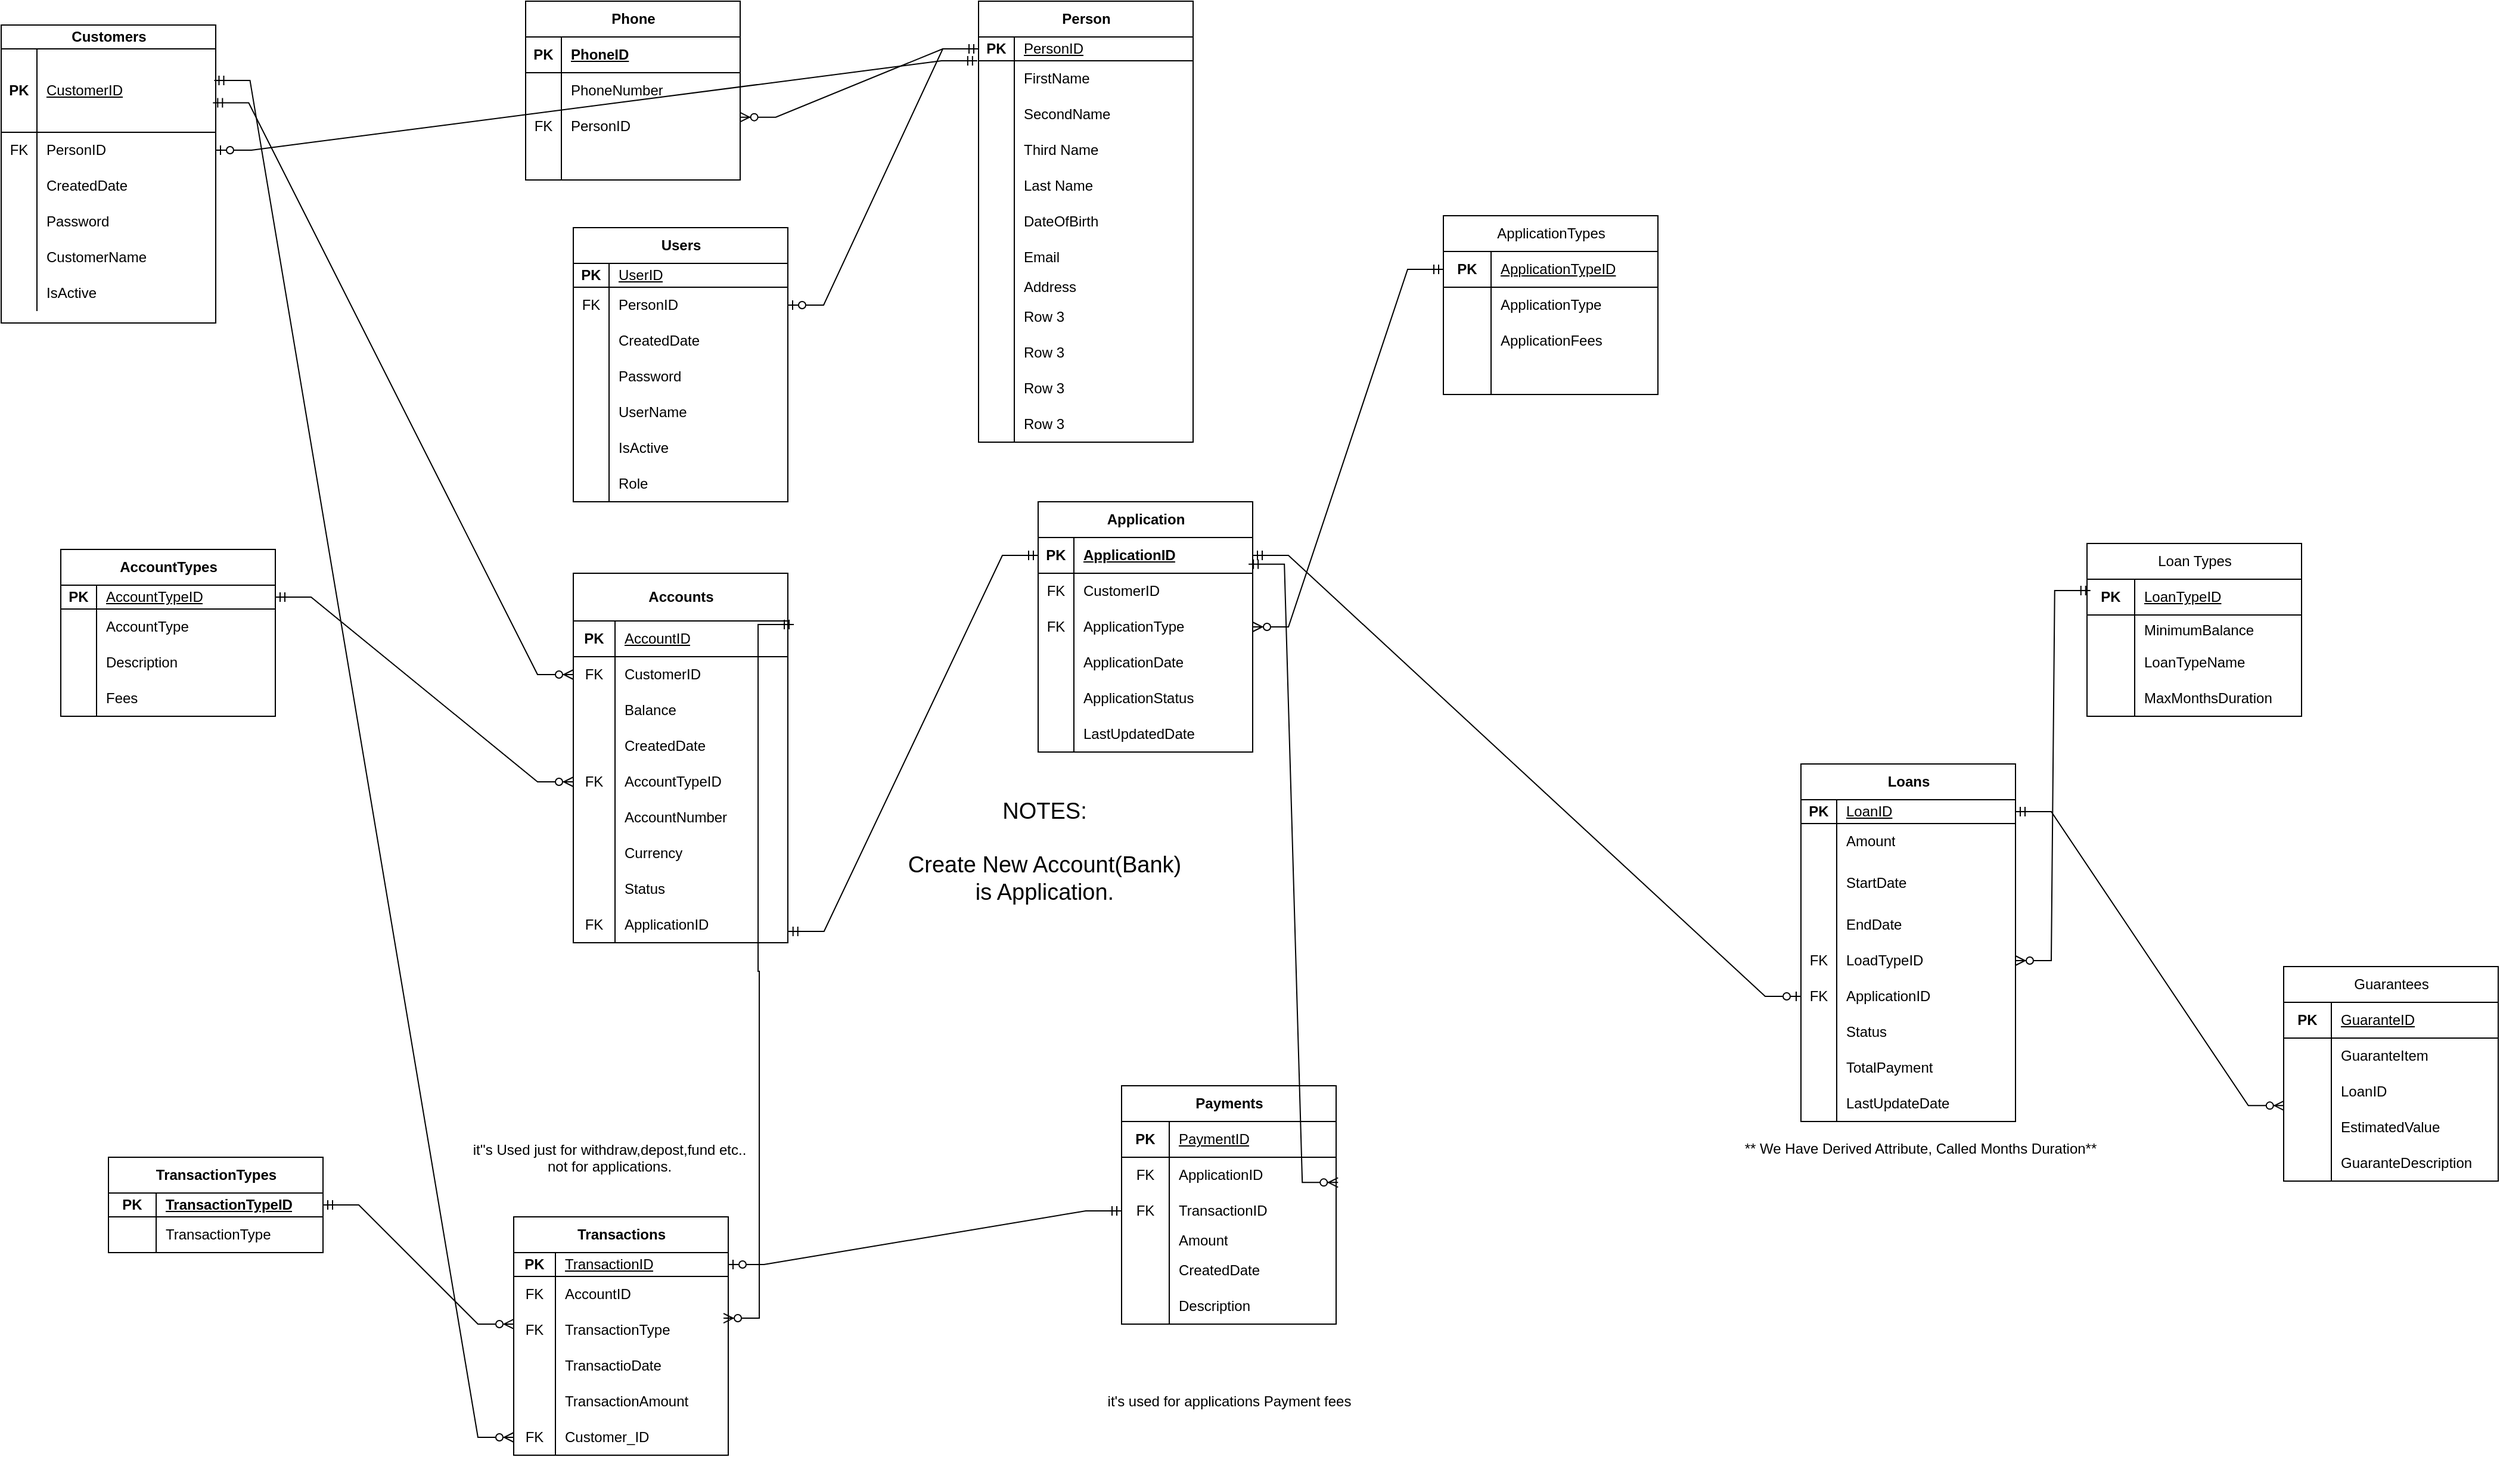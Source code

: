<mxfile version="24.8.0">
  <diagram id="R2lEEEUBdFMjLlhIrx00" name="Page-1">
    <mxGraphModel dx="1791" dy="501" grid="1" gridSize="10" guides="1" tooltips="1" connect="1" arrows="1" fold="1" page="1" pageScale="1" pageWidth="850" pageHeight="1100" math="0" shadow="0" extFonts="Permanent Marker^https://fonts.googleapis.com/css?family=Permanent+Marker">
      <root>
        <mxCell id="0" />
        <mxCell id="1" parent="0" />
        <mxCell id="7C-kOqfi-5DCrps2g2XU-1" value="Person" style="shape=table;startSize=30;container=1;collapsible=1;childLayout=tableLayout;fixedRows=1;rowLines=0;fontStyle=1;align=center;resizeLast=1;html=1;" vertex="1" parent="1">
          <mxGeometry x="180" y="1060" width="180" height="370" as="geometry" />
        </mxCell>
        <mxCell id="7C-kOqfi-5DCrps2g2XU-2" value="" style="shape=tableRow;horizontal=0;startSize=0;swimlaneHead=0;swimlaneBody=0;fillColor=none;collapsible=0;dropTarget=0;points=[[0,0.5],[1,0.5]];portConstraint=eastwest;top=0;left=0;right=0;bottom=1;" vertex="1" parent="7C-kOqfi-5DCrps2g2XU-1">
          <mxGeometry y="30" width="180" height="20" as="geometry" />
        </mxCell>
        <mxCell id="7C-kOqfi-5DCrps2g2XU-3" value="PK" style="shape=partialRectangle;connectable=0;fillColor=none;top=0;left=0;bottom=0;right=0;fontStyle=1;overflow=hidden;whiteSpace=wrap;html=1;" vertex="1" parent="7C-kOqfi-5DCrps2g2XU-2">
          <mxGeometry width="30" height="20" as="geometry">
            <mxRectangle width="30" height="20" as="alternateBounds" />
          </mxGeometry>
        </mxCell>
        <mxCell id="7C-kOqfi-5DCrps2g2XU-4" value="&lt;div style=&quot;text-align: center;&quot;&gt;&lt;span style=&quot;font-weight: 400;&quot;&gt;PersonID&lt;/span&gt;&lt;/div&gt;" style="shape=partialRectangle;connectable=0;fillColor=none;top=0;left=0;bottom=0;right=0;align=left;spacingLeft=6;fontStyle=5;overflow=hidden;whiteSpace=wrap;html=1;" vertex="1" parent="7C-kOqfi-5DCrps2g2XU-2">
          <mxGeometry x="30" width="150" height="20" as="geometry">
            <mxRectangle width="150" height="20" as="alternateBounds" />
          </mxGeometry>
        </mxCell>
        <mxCell id="7C-kOqfi-5DCrps2g2XU-5" value="" style="shape=tableRow;horizontal=0;startSize=0;swimlaneHead=0;swimlaneBody=0;fillColor=none;collapsible=0;dropTarget=0;points=[[0,0.5],[1,0.5]];portConstraint=eastwest;top=0;left=0;right=0;bottom=0;" vertex="1" parent="7C-kOqfi-5DCrps2g2XU-1">
          <mxGeometry y="50" width="180" height="30" as="geometry" />
        </mxCell>
        <mxCell id="7C-kOqfi-5DCrps2g2XU-6" value="" style="shape=partialRectangle;connectable=0;fillColor=none;top=0;left=0;bottom=0;right=0;editable=1;overflow=hidden;whiteSpace=wrap;html=1;" vertex="1" parent="7C-kOqfi-5DCrps2g2XU-5">
          <mxGeometry width="30" height="30" as="geometry">
            <mxRectangle width="30" height="30" as="alternateBounds" />
          </mxGeometry>
        </mxCell>
        <mxCell id="7C-kOqfi-5DCrps2g2XU-7" value="FirstName" style="shape=partialRectangle;connectable=0;fillColor=none;top=0;left=0;bottom=0;right=0;align=left;spacingLeft=6;overflow=hidden;whiteSpace=wrap;html=1;" vertex="1" parent="7C-kOqfi-5DCrps2g2XU-5">
          <mxGeometry x="30" width="150" height="30" as="geometry">
            <mxRectangle width="150" height="30" as="alternateBounds" />
          </mxGeometry>
        </mxCell>
        <mxCell id="7C-kOqfi-5DCrps2g2XU-8" value="" style="shape=tableRow;horizontal=0;startSize=0;swimlaneHead=0;swimlaneBody=0;fillColor=none;collapsible=0;dropTarget=0;points=[[0,0.5],[1,0.5]];portConstraint=eastwest;top=0;left=0;right=0;bottom=0;" vertex="1" parent="7C-kOqfi-5DCrps2g2XU-1">
          <mxGeometry y="80" width="180" height="30" as="geometry" />
        </mxCell>
        <mxCell id="7C-kOqfi-5DCrps2g2XU-9" value="" style="shape=partialRectangle;connectable=0;fillColor=none;top=0;left=0;bottom=0;right=0;editable=1;overflow=hidden;whiteSpace=wrap;html=1;" vertex="1" parent="7C-kOqfi-5DCrps2g2XU-8">
          <mxGeometry width="30" height="30" as="geometry">
            <mxRectangle width="30" height="30" as="alternateBounds" />
          </mxGeometry>
        </mxCell>
        <mxCell id="7C-kOqfi-5DCrps2g2XU-10" value="SecondName" style="shape=partialRectangle;connectable=0;fillColor=none;top=0;left=0;bottom=0;right=0;align=left;spacingLeft=6;overflow=hidden;whiteSpace=wrap;html=1;" vertex="1" parent="7C-kOqfi-5DCrps2g2XU-8">
          <mxGeometry x="30" width="150" height="30" as="geometry">
            <mxRectangle width="150" height="30" as="alternateBounds" />
          </mxGeometry>
        </mxCell>
        <mxCell id="7C-kOqfi-5DCrps2g2XU-11" value="" style="shape=tableRow;horizontal=0;startSize=0;swimlaneHead=0;swimlaneBody=0;fillColor=none;collapsible=0;dropTarget=0;points=[[0,0.5],[1,0.5]];portConstraint=eastwest;top=0;left=0;right=0;bottom=0;" vertex="1" parent="7C-kOqfi-5DCrps2g2XU-1">
          <mxGeometry y="110" width="180" height="30" as="geometry" />
        </mxCell>
        <mxCell id="7C-kOqfi-5DCrps2g2XU-12" value="" style="shape=partialRectangle;connectable=0;fillColor=none;top=0;left=0;bottom=0;right=0;editable=1;overflow=hidden;whiteSpace=wrap;html=1;" vertex="1" parent="7C-kOqfi-5DCrps2g2XU-11">
          <mxGeometry width="30" height="30" as="geometry">
            <mxRectangle width="30" height="30" as="alternateBounds" />
          </mxGeometry>
        </mxCell>
        <mxCell id="7C-kOqfi-5DCrps2g2XU-13" value="&lt;span style=&quot;text-align: center;&quot;&gt;Third Name&lt;/span&gt;" style="shape=partialRectangle;connectable=0;fillColor=none;top=0;left=0;bottom=0;right=0;align=left;spacingLeft=6;overflow=hidden;whiteSpace=wrap;html=1;" vertex="1" parent="7C-kOqfi-5DCrps2g2XU-11">
          <mxGeometry x="30" width="150" height="30" as="geometry">
            <mxRectangle width="150" height="30" as="alternateBounds" />
          </mxGeometry>
        </mxCell>
        <mxCell id="7C-kOqfi-5DCrps2g2XU-14" value="" style="shape=tableRow;horizontal=0;startSize=0;swimlaneHead=0;swimlaneBody=0;fillColor=none;collapsible=0;dropTarget=0;points=[[0,0.5],[1,0.5]];portConstraint=eastwest;top=0;left=0;right=0;bottom=0;" vertex="1" parent="7C-kOqfi-5DCrps2g2XU-1">
          <mxGeometry y="140" width="180" height="30" as="geometry" />
        </mxCell>
        <mxCell id="7C-kOqfi-5DCrps2g2XU-15" value="" style="shape=partialRectangle;connectable=0;fillColor=none;top=0;left=0;bottom=0;right=0;editable=1;overflow=hidden;whiteSpace=wrap;html=1;" vertex="1" parent="7C-kOqfi-5DCrps2g2XU-14">
          <mxGeometry width="30" height="30" as="geometry">
            <mxRectangle width="30" height="30" as="alternateBounds" />
          </mxGeometry>
        </mxCell>
        <mxCell id="7C-kOqfi-5DCrps2g2XU-16" value="&lt;span style=&quot;text-align: center;&quot;&gt;Last Name&lt;/span&gt;" style="shape=partialRectangle;connectable=0;fillColor=none;top=0;left=0;bottom=0;right=0;align=left;spacingLeft=6;overflow=hidden;whiteSpace=wrap;html=1;" vertex="1" parent="7C-kOqfi-5DCrps2g2XU-14">
          <mxGeometry x="30" width="150" height="30" as="geometry">
            <mxRectangle width="150" height="30" as="alternateBounds" />
          </mxGeometry>
        </mxCell>
        <mxCell id="7C-kOqfi-5DCrps2g2XU-17" value="" style="shape=tableRow;horizontal=0;startSize=0;swimlaneHead=0;swimlaneBody=0;fillColor=none;collapsible=0;dropTarget=0;points=[[0,0.5],[1,0.5]];portConstraint=eastwest;top=0;left=0;right=0;bottom=0;" vertex="1" parent="7C-kOqfi-5DCrps2g2XU-1">
          <mxGeometry y="170" width="180" height="30" as="geometry" />
        </mxCell>
        <mxCell id="7C-kOqfi-5DCrps2g2XU-18" value="" style="shape=partialRectangle;connectable=0;fillColor=none;top=0;left=0;bottom=0;right=0;editable=1;overflow=hidden;whiteSpace=wrap;html=1;" vertex="1" parent="7C-kOqfi-5DCrps2g2XU-17">
          <mxGeometry width="30" height="30" as="geometry">
            <mxRectangle width="30" height="30" as="alternateBounds" />
          </mxGeometry>
        </mxCell>
        <mxCell id="7C-kOqfi-5DCrps2g2XU-19" value="&lt;span style=&quot;text-align: center;&quot;&gt;DateOfBirth&lt;/span&gt;" style="shape=partialRectangle;connectable=0;fillColor=none;top=0;left=0;bottom=0;right=0;align=left;spacingLeft=6;overflow=hidden;whiteSpace=wrap;html=1;" vertex="1" parent="7C-kOqfi-5DCrps2g2XU-17">
          <mxGeometry x="30" width="150" height="30" as="geometry">
            <mxRectangle width="150" height="30" as="alternateBounds" />
          </mxGeometry>
        </mxCell>
        <mxCell id="7C-kOqfi-5DCrps2g2XU-20" value="" style="shape=tableRow;horizontal=0;startSize=0;swimlaneHead=0;swimlaneBody=0;fillColor=none;collapsible=0;dropTarget=0;points=[[0,0.5],[1,0.5]];portConstraint=eastwest;top=0;left=0;right=0;bottom=0;" vertex="1" parent="7C-kOqfi-5DCrps2g2XU-1">
          <mxGeometry y="200" width="180" height="30" as="geometry" />
        </mxCell>
        <mxCell id="7C-kOqfi-5DCrps2g2XU-21" value="" style="shape=partialRectangle;connectable=0;fillColor=none;top=0;left=0;bottom=0;right=0;editable=1;overflow=hidden;whiteSpace=wrap;html=1;" vertex="1" parent="7C-kOqfi-5DCrps2g2XU-20">
          <mxGeometry width="30" height="30" as="geometry">
            <mxRectangle width="30" height="30" as="alternateBounds" />
          </mxGeometry>
        </mxCell>
        <mxCell id="7C-kOqfi-5DCrps2g2XU-22" value="&lt;span style=&quot;text-align: center;&quot;&gt;Email&lt;/span&gt;" style="shape=partialRectangle;connectable=0;fillColor=none;top=0;left=0;bottom=0;right=0;align=left;spacingLeft=6;overflow=hidden;whiteSpace=wrap;html=1;" vertex="1" parent="7C-kOqfi-5DCrps2g2XU-20">
          <mxGeometry x="30" width="150" height="30" as="geometry">
            <mxRectangle width="150" height="30" as="alternateBounds" />
          </mxGeometry>
        </mxCell>
        <mxCell id="7C-kOqfi-5DCrps2g2XU-23" value="" style="shape=tableRow;horizontal=0;startSize=0;swimlaneHead=0;swimlaneBody=0;fillColor=none;collapsible=0;dropTarget=0;points=[[0,0.5],[1,0.5]];portConstraint=eastwest;top=0;left=0;right=0;bottom=0;" vertex="1" parent="7C-kOqfi-5DCrps2g2XU-1">
          <mxGeometry y="230" width="180" height="20" as="geometry" />
        </mxCell>
        <mxCell id="7C-kOqfi-5DCrps2g2XU-24" value="" style="shape=partialRectangle;connectable=0;fillColor=none;top=0;left=0;bottom=0;right=0;editable=1;overflow=hidden;whiteSpace=wrap;html=1;" vertex="1" parent="7C-kOqfi-5DCrps2g2XU-23">
          <mxGeometry width="30" height="20" as="geometry">
            <mxRectangle width="30" height="20" as="alternateBounds" />
          </mxGeometry>
        </mxCell>
        <mxCell id="7C-kOqfi-5DCrps2g2XU-25" value="&lt;span style=&quot;text-align: center;&quot;&gt;Address&lt;/span&gt;" style="shape=partialRectangle;connectable=0;fillColor=none;top=0;left=0;bottom=0;right=0;align=left;spacingLeft=6;overflow=hidden;whiteSpace=wrap;html=1;" vertex="1" parent="7C-kOqfi-5DCrps2g2XU-23">
          <mxGeometry x="30" width="150" height="20" as="geometry">
            <mxRectangle width="150" height="20" as="alternateBounds" />
          </mxGeometry>
        </mxCell>
        <mxCell id="7C-kOqfi-5DCrps2g2XU-26" value="" style="shape=tableRow;horizontal=0;startSize=0;swimlaneHead=0;swimlaneBody=0;fillColor=none;collapsible=0;dropTarget=0;points=[[0,0.5],[1,0.5]];portConstraint=eastwest;top=0;left=0;right=0;bottom=0;" vertex="1" parent="7C-kOqfi-5DCrps2g2XU-1">
          <mxGeometry y="250" width="180" height="30" as="geometry" />
        </mxCell>
        <mxCell id="7C-kOqfi-5DCrps2g2XU-27" value="" style="shape=partialRectangle;connectable=0;fillColor=none;top=0;left=0;bottom=0;right=0;editable=1;overflow=hidden;whiteSpace=wrap;html=1;" vertex="1" parent="7C-kOqfi-5DCrps2g2XU-26">
          <mxGeometry width="30" height="30" as="geometry">
            <mxRectangle width="30" height="30" as="alternateBounds" />
          </mxGeometry>
        </mxCell>
        <mxCell id="7C-kOqfi-5DCrps2g2XU-28" value="Row 3" style="shape=partialRectangle;connectable=0;fillColor=none;top=0;left=0;bottom=0;right=0;align=left;spacingLeft=6;overflow=hidden;whiteSpace=wrap;html=1;" vertex="1" parent="7C-kOqfi-5DCrps2g2XU-26">
          <mxGeometry x="30" width="150" height="30" as="geometry">
            <mxRectangle width="150" height="30" as="alternateBounds" />
          </mxGeometry>
        </mxCell>
        <mxCell id="7C-kOqfi-5DCrps2g2XU-29" value="" style="shape=tableRow;horizontal=0;startSize=0;swimlaneHead=0;swimlaneBody=0;fillColor=none;collapsible=0;dropTarget=0;points=[[0,0.5],[1,0.5]];portConstraint=eastwest;top=0;left=0;right=0;bottom=0;" vertex="1" parent="7C-kOqfi-5DCrps2g2XU-1">
          <mxGeometry y="280" width="180" height="30" as="geometry" />
        </mxCell>
        <mxCell id="7C-kOqfi-5DCrps2g2XU-30" value="" style="shape=partialRectangle;connectable=0;fillColor=none;top=0;left=0;bottom=0;right=0;editable=1;overflow=hidden;whiteSpace=wrap;html=1;" vertex="1" parent="7C-kOqfi-5DCrps2g2XU-29">
          <mxGeometry width="30" height="30" as="geometry">
            <mxRectangle width="30" height="30" as="alternateBounds" />
          </mxGeometry>
        </mxCell>
        <mxCell id="7C-kOqfi-5DCrps2g2XU-31" value="Row 3" style="shape=partialRectangle;connectable=0;fillColor=none;top=0;left=0;bottom=0;right=0;align=left;spacingLeft=6;overflow=hidden;whiteSpace=wrap;html=1;" vertex="1" parent="7C-kOqfi-5DCrps2g2XU-29">
          <mxGeometry x="30" width="150" height="30" as="geometry">
            <mxRectangle width="150" height="30" as="alternateBounds" />
          </mxGeometry>
        </mxCell>
        <mxCell id="7C-kOqfi-5DCrps2g2XU-32" value="" style="shape=tableRow;horizontal=0;startSize=0;swimlaneHead=0;swimlaneBody=0;fillColor=none;collapsible=0;dropTarget=0;points=[[0,0.5],[1,0.5]];portConstraint=eastwest;top=0;left=0;right=0;bottom=0;" vertex="1" parent="7C-kOqfi-5DCrps2g2XU-1">
          <mxGeometry y="310" width="180" height="30" as="geometry" />
        </mxCell>
        <mxCell id="7C-kOqfi-5DCrps2g2XU-33" value="" style="shape=partialRectangle;connectable=0;fillColor=none;top=0;left=0;bottom=0;right=0;editable=1;overflow=hidden;whiteSpace=wrap;html=1;" vertex="1" parent="7C-kOqfi-5DCrps2g2XU-32">
          <mxGeometry width="30" height="30" as="geometry">
            <mxRectangle width="30" height="30" as="alternateBounds" />
          </mxGeometry>
        </mxCell>
        <mxCell id="7C-kOqfi-5DCrps2g2XU-34" value="Row 3" style="shape=partialRectangle;connectable=0;fillColor=none;top=0;left=0;bottom=0;right=0;align=left;spacingLeft=6;overflow=hidden;whiteSpace=wrap;html=1;" vertex="1" parent="7C-kOqfi-5DCrps2g2XU-32">
          <mxGeometry x="30" width="150" height="30" as="geometry">
            <mxRectangle width="150" height="30" as="alternateBounds" />
          </mxGeometry>
        </mxCell>
        <mxCell id="7C-kOqfi-5DCrps2g2XU-35" value="" style="shape=tableRow;horizontal=0;startSize=0;swimlaneHead=0;swimlaneBody=0;fillColor=none;collapsible=0;dropTarget=0;points=[[0,0.5],[1,0.5]];portConstraint=eastwest;top=0;left=0;right=0;bottom=0;" vertex="1" parent="7C-kOqfi-5DCrps2g2XU-1">
          <mxGeometry y="340" width="180" height="30" as="geometry" />
        </mxCell>
        <mxCell id="7C-kOqfi-5DCrps2g2XU-36" value="" style="shape=partialRectangle;connectable=0;fillColor=none;top=0;left=0;bottom=0;right=0;editable=1;overflow=hidden;whiteSpace=wrap;html=1;" vertex="1" parent="7C-kOqfi-5DCrps2g2XU-35">
          <mxGeometry width="30" height="30" as="geometry">
            <mxRectangle width="30" height="30" as="alternateBounds" />
          </mxGeometry>
        </mxCell>
        <mxCell id="7C-kOqfi-5DCrps2g2XU-37" value="Row 3" style="shape=partialRectangle;connectable=0;fillColor=none;top=0;left=0;bottom=0;right=0;align=left;spacingLeft=6;overflow=hidden;whiteSpace=wrap;html=1;" vertex="1" parent="7C-kOqfi-5DCrps2g2XU-35">
          <mxGeometry x="30" width="150" height="30" as="geometry">
            <mxRectangle width="150" height="30" as="alternateBounds" />
          </mxGeometry>
        </mxCell>
        <mxCell id="7C-kOqfi-5DCrps2g2XU-38" value="Phone" style="shape=table;startSize=30;container=1;collapsible=1;childLayout=tableLayout;fixedRows=1;rowLines=0;fontStyle=1;align=center;resizeLast=1;html=1;" vertex="1" parent="1">
          <mxGeometry x="-200" y="1060" width="180" height="150" as="geometry" />
        </mxCell>
        <mxCell id="7C-kOqfi-5DCrps2g2XU-39" value="" style="shape=tableRow;horizontal=0;startSize=0;swimlaneHead=0;swimlaneBody=0;fillColor=none;collapsible=0;dropTarget=0;points=[[0,0.5],[1,0.5]];portConstraint=eastwest;top=0;left=0;right=0;bottom=1;" vertex="1" parent="7C-kOqfi-5DCrps2g2XU-38">
          <mxGeometry y="30" width="180" height="30" as="geometry" />
        </mxCell>
        <mxCell id="7C-kOqfi-5DCrps2g2XU-40" value="PK" style="shape=partialRectangle;connectable=0;fillColor=none;top=0;left=0;bottom=0;right=0;fontStyle=1;overflow=hidden;whiteSpace=wrap;html=1;" vertex="1" parent="7C-kOqfi-5DCrps2g2XU-39">
          <mxGeometry width="30" height="30" as="geometry">
            <mxRectangle width="30" height="30" as="alternateBounds" />
          </mxGeometry>
        </mxCell>
        <mxCell id="7C-kOqfi-5DCrps2g2XU-41" value="PhoneID" style="shape=partialRectangle;connectable=0;fillColor=none;top=0;left=0;bottom=0;right=0;align=left;spacingLeft=6;fontStyle=5;overflow=hidden;whiteSpace=wrap;html=1;" vertex="1" parent="7C-kOqfi-5DCrps2g2XU-39">
          <mxGeometry x="30" width="150" height="30" as="geometry">
            <mxRectangle width="150" height="30" as="alternateBounds" />
          </mxGeometry>
        </mxCell>
        <mxCell id="7C-kOqfi-5DCrps2g2XU-42" value="" style="shape=tableRow;horizontal=0;startSize=0;swimlaneHead=0;swimlaneBody=0;fillColor=none;collapsible=0;dropTarget=0;points=[[0,0.5],[1,0.5]];portConstraint=eastwest;top=0;left=0;right=0;bottom=0;" vertex="1" parent="7C-kOqfi-5DCrps2g2XU-38">
          <mxGeometry y="60" width="180" height="30" as="geometry" />
        </mxCell>
        <mxCell id="7C-kOqfi-5DCrps2g2XU-43" value="" style="shape=partialRectangle;connectable=0;fillColor=none;top=0;left=0;bottom=0;right=0;editable=1;overflow=hidden;whiteSpace=wrap;html=1;" vertex="1" parent="7C-kOqfi-5DCrps2g2XU-42">
          <mxGeometry width="30" height="30" as="geometry">
            <mxRectangle width="30" height="30" as="alternateBounds" />
          </mxGeometry>
        </mxCell>
        <mxCell id="7C-kOqfi-5DCrps2g2XU-44" value="PhoneNumber" style="shape=partialRectangle;connectable=0;fillColor=none;top=0;left=0;bottom=0;right=0;align=left;spacingLeft=6;overflow=hidden;whiteSpace=wrap;html=1;" vertex="1" parent="7C-kOqfi-5DCrps2g2XU-42">
          <mxGeometry x="30" width="150" height="30" as="geometry">
            <mxRectangle width="150" height="30" as="alternateBounds" />
          </mxGeometry>
        </mxCell>
        <mxCell id="7C-kOqfi-5DCrps2g2XU-45" value="" style="shape=tableRow;horizontal=0;startSize=0;swimlaneHead=0;swimlaneBody=0;fillColor=none;collapsible=0;dropTarget=0;points=[[0,0.5],[1,0.5]];portConstraint=eastwest;top=0;left=0;right=0;bottom=0;" vertex="1" parent="7C-kOqfi-5DCrps2g2XU-38">
          <mxGeometry y="90" width="180" height="30" as="geometry" />
        </mxCell>
        <mxCell id="7C-kOqfi-5DCrps2g2XU-46" value="FK" style="shape=partialRectangle;connectable=0;fillColor=none;top=0;left=0;bottom=0;right=0;editable=1;overflow=hidden;whiteSpace=wrap;html=1;" vertex="1" parent="7C-kOqfi-5DCrps2g2XU-45">
          <mxGeometry width="30" height="30" as="geometry">
            <mxRectangle width="30" height="30" as="alternateBounds" />
          </mxGeometry>
        </mxCell>
        <mxCell id="7C-kOqfi-5DCrps2g2XU-47" value="PersonID" style="shape=partialRectangle;connectable=0;fillColor=none;top=0;left=0;bottom=0;right=0;align=left;spacingLeft=6;overflow=hidden;whiteSpace=wrap;html=1;" vertex="1" parent="7C-kOqfi-5DCrps2g2XU-45">
          <mxGeometry x="30" width="150" height="30" as="geometry">
            <mxRectangle width="150" height="30" as="alternateBounds" />
          </mxGeometry>
        </mxCell>
        <mxCell id="7C-kOqfi-5DCrps2g2XU-48" value="" style="shape=tableRow;horizontal=0;startSize=0;swimlaneHead=0;swimlaneBody=0;fillColor=none;collapsible=0;dropTarget=0;points=[[0,0.5],[1,0.5]];portConstraint=eastwest;top=0;left=0;right=0;bottom=0;" vertex="1" parent="7C-kOqfi-5DCrps2g2XU-38">
          <mxGeometry y="120" width="180" height="30" as="geometry" />
        </mxCell>
        <mxCell id="7C-kOqfi-5DCrps2g2XU-49" value="" style="shape=partialRectangle;connectable=0;fillColor=none;top=0;left=0;bottom=0;right=0;editable=1;overflow=hidden;whiteSpace=wrap;html=1;" vertex="1" parent="7C-kOqfi-5DCrps2g2XU-48">
          <mxGeometry width="30" height="30" as="geometry">
            <mxRectangle width="30" height="30" as="alternateBounds" />
          </mxGeometry>
        </mxCell>
        <mxCell id="7C-kOqfi-5DCrps2g2XU-50" value="" style="shape=partialRectangle;connectable=0;fillColor=none;top=0;left=0;bottom=0;right=0;align=left;spacingLeft=6;overflow=hidden;whiteSpace=wrap;html=1;" vertex="1" parent="7C-kOqfi-5DCrps2g2XU-48">
          <mxGeometry x="30" width="150" height="30" as="geometry">
            <mxRectangle width="150" height="30" as="alternateBounds" />
          </mxGeometry>
        </mxCell>
        <mxCell id="7C-kOqfi-5DCrps2g2XU-51" value="" style="edgeStyle=entityRelationEdgeStyle;fontSize=12;html=1;endArrow=ERzeroToMany;startArrow=ERmandOne;rounded=0;entryX=0.999;entryY=0.244;entryDx=0;entryDy=0;entryPerimeter=0;exitX=0;exitY=0.5;exitDx=0;exitDy=0;" edge="1" parent="1" source="7C-kOqfi-5DCrps2g2XU-2" target="7C-kOqfi-5DCrps2g2XU-45">
          <mxGeometry width="100" height="100" relative="1" as="geometry">
            <mxPoint x="10" y="1380" as="sourcePoint" />
            <mxPoint x="110" y="1280" as="targetPoint" />
          </mxGeometry>
        </mxCell>
        <mxCell id="7C-kOqfi-5DCrps2g2XU-52" value="Users" style="shape=table;startSize=30;container=1;collapsible=1;childLayout=tableLayout;fixedRows=1;rowLines=0;fontStyle=1;align=center;resizeLast=1;html=1;" vertex="1" parent="1">
          <mxGeometry x="-160" y="1250" width="180" height="230.0" as="geometry" />
        </mxCell>
        <mxCell id="7C-kOqfi-5DCrps2g2XU-53" value="" style="shape=tableRow;horizontal=0;startSize=0;swimlaneHead=0;swimlaneBody=0;fillColor=none;collapsible=0;dropTarget=0;points=[[0,0.5],[1,0.5]];portConstraint=eastwest;top=0;left=0;right=0;bottom=1;" vertex="1" parent="7C-kOqfi-5DCrps2g2XU-52">
          <mxGeometry y="30" width="180" height="20" as="geometry" />
        </mxCell>
        <mxCell id="7C-kOqfi-5DCrps2g2XU-54" value="PK" style="shape=partialRectangle;connectable=0;fillColor=none;top=0;left=0;bottom=0;right=0;fontStyle=1;overflow=hidden;whiteSpace=wrap;html=1;" vertex="1" parent="7C-kOqfi-5DCrps2g2XU-53">
          <mxGeometry width="30" height="20" as="geometry">
            <mxRectangle width="30" height="20" as="alternateBounds" />
          </mxGeometry>
        </mxCell>
        <mxCell id="7C-kOqfi-5DCrps2g2XU-55" value="&lt;div style=&quot;text-align: center;&quot;&gt;&lt;span style=&quot;font-weight: 400;&quot;&gt;UserID&lt;/span&gt;&lt;/div&gt;" style="shape=partialRectangle;connectable=0;fillColor=none;top=0;left=0;bottom=0;right=0;align=left;spacingLeft=6;fontStyle=5;overflow=hidden;whiteSpace=wrap;html=1;" vertex="1" parent="7C-kOqfi-5DCrps2g2XU-53">
          <mxGeometry x="30" width="150" height="20" as="geometry">
            <mxRectangle width="150" height="20" as="alternateBounds" />
          </mxGeometry>
        </mxCell>
        <mxCell id="7C-kOqfi-5DCrps2g2XU-56" value="" style="shape=tableRow;horizontal=0;startSize=0;swimlaneHead=0;swimlaneBody=0;fillColor=none;collapsible=0;dropTarget=0;points=[[0,0.5],[1,0.5]];portConstraint=eastwest;top=0;left=0;right=0;bottom=0;" vertex="1" parent="7C-kOqfi-5DCrps2g2XU-52">
          <mxGeometry y="50" width="180" height="30" as="geometry" />
        </mxCell>
        <mxCell id="7C-kOqfi-5DCrps2g2XU-57" value="FK" style="shape=partialRectangle;connectable=0;fillColor=none;top=0;left=0;bottom=0;right=0;editable=1;overflow=hidden;whiteSpace=wrap;html=1;" vertex="1" parent="7C-kOqfi-5DCrps2g2XU-56">
          <mxGeometry width="30" height="30" as="geometry">
            <mxRectangle width="30" height="30" as="alternateBounds" />
          </mxGeometry>
        </mxCell>
        <mxCell id="7C-kOqfi-5DCrps2g2XU-58" value="PersonID" style="shape=partialRectangle;connectable=0;fillColor=none;top=0;left=0;bottom=0;right=0;align=left;spacingLeft=6;overflow=hidden;whiteSpace=wrap;html=1;" vertex="1" parent="7C-kOqfi-5DCrps2g2XU-56">
          <mxGeometry x="30" width="150" height="30" as="geometry">
            <mxRectangle width="150" height="30" as="alternateBounds" />
          </mxGeometry>
        </mxCell>
        <mxCell id="7C-kOqfi-5DCrps2g2XU-59" value="" style="shape=tableRow;horizontal=0;startSize=0;swimlaneHead=0;swimlaneBody=0;fillColor=none;collapsible=0;dropTarget=0;points=[[0,0.5],[1,0.5]];portConstraint=eastwest;top=0;left=0;right=0;bottom=0;" vertex="1" parent="7C-kOqfi-5DCrps2g2XU-52">
          <mxGeometry y="80" width="180" height="30" as="geometry" />
        </mxCell>
        <mxCell id="7C-kOqfi-5DCrps2g2XU-60" value="" style="shape=partialRectangle;connectable=0;fillColor=none;top=0;left=0;bottom=0;right=0;editable=1;overflow=hidden;whiteSpace=wrap;html=1;" vertex="1" parent="7C-kOqfi-5DCrps2g2XU-59">
          <mxGeometry width="30" height="30" as="geometry">
            <mxRectangle width="30" height="30" as="alternateBounds" />
          </mxGeometry>
        </mxCell>
        <mxCell id="7C-kOqfi-5DCrps2g2XU-61" value="&lt;span style=&quot;text-align: center;&quot;&gt;CreatedDate&lt;/span&gt;" style="shape=partialRectangle;connectable=0;fillColor=none;top=0;left=0;bottom=0;right=0;align=left;spacingLeft=6;overflow=hidden;whiteSpace=wrap;html=1;" vertex="1" parent="7C-kOqfi-5DCrps2g2XU-59">
          <mxGeometry x="30" width="150" height="30" as="geometry">
            <mxRectangle width="150" height="30" as="alternateBounds" />
          </mxGeometry>
        </mxCell>
        <mxCell id="7C-kOqfi-5DCrps2g2XU-62" value="" style="shape=tableRow;horizontal=0;startSize=0;swimlaneHead=0;swimlaneBody=0;fillColor=none;collapsible=0;dropTarget=0;points=[[0,0.5],[1,0.5]];portConstraint=eastwest;top=0;left=0;right=0;bottom=0;" vertex="1" parent="7C-kOqfi-5DCrps2g2XU-52">
          <mxGeometry y="110" width="180" height="30" as="geometry" />
        </mxCell>
        <mxCell id="7C-kOqfi-5DCrps2g2XU-63" value="" style="shape=partialRectangle;connectable=0;fillColor=none;top=0;left=0;bottom=0;right=0;editable=1;overflow=hidden;whiteSpace=wrap;html=1;" vertex="1" parent="7C-kOqfi-5DCrps2g2XU-62">
          <mxGeometry width="30" height="30" as="geometry">
            <mxRectangle width="30" height="30" as="alternateBounds" />
          </mxGeometry>
        </mxCell>
        <mxCell id="7C-kOqfi-5DCrps2g2XU-64" value="&lt;span style=&quot;text-align: center;&quot;&gt;Password&lt;/span&gt;" style="shape=partialRectangle;connectable=0;fillColor=none;top=0;left=0;bottom=0;right=0;align=left;spacingLeft=6;overflow=hidden;whiteSpace=wrap;html=1;" vertex="1" parent="7C-kOqfi-5DCrps2g2XU-62">
          <mxGeometry x="30" width="150" height="30" as="geometry">
            <mxRectangle width="150" height="30" as="alternateBounds" />
          </mxGeometry>
        </mxCell>
        <mxCell id="7C-kOqfi-5DCrps2g2XU-65" value="" style="shape=tableRow;horizontal=0;startSize=0;swimlaneHead=0;swimlaneBody=0;fillColor=none;collapsible=0;dropTarget=0;points=[[0,0.5],[1,0.5]];portConstraint=eastwest;top=0;left=0;right=0;bottom=0;" vertex="1" parent="7C-kOqfi-5DCrps2g2XU-52">
          <mxGeometry y="140" width="180" height="30" as="geometry" />
        </mxCell>
        <mxCell id="7C-kOqfi-5DCrps2g2XU-66" value="" style="shape=partialRectangle;connectable=0;fillColor=none;top=0;left=0;bottom=0;right=0;editable=1;overflow=hidden;whiteSpace=wrap;html=1;" vertex="1" parent="7C-kOqfi-5DCrps2g2XU-65">
          <mxGeometry width="30" height="30" as="geometry">
            <mxRectangle width="30" height="30" as="alternateBounds" />
          </mxGeometry>
        </mxCell>
        <mxCell id="7C-kOqfi-5DCrps2g2XU-67" value="&lt;span style=&quot;text-align: center;&quot;&gt;UserName&lt;/span&gt;" style="shape=partialRectangle;connectable=0;fillColor=none;top=0;left=0;bottom=0;right=0;align=left;spacingLeft=6;overflow=hidden;whiteSpace=wrap;html=1;" vertex="1" parent="7C-kOqfi-5DCrps2g2XU-65">
          <mxGeometry x="30" width="150" height="30" as="geometry">
            <mxRectangle width="150" height="30" as="alternateBounds" />
          </mxGeometry>
        </mxCell>
        <mxCell id="7C-kOqfi-5DCrps2g2XU-68" value="" style="shape=tableRow;horizontal=0;startSize=0;swimlaneHead=0;swimlaneBody=0;fillColor=none;collapsible=0;dropTarget=0;points=[[0,0.5],[1,0.5]];portConstraint=eastwest;top=0;left=0;right=0;bottom=0;" vertex="1" parent="7C-kOqfi-5DCrps2g2XU-52">
          <mxGeometry y="170" width="180" height="30" as="geometry" />
        </mxCell>
        <mxCell id="7C-kOqfi-5DCrps2g2XU-69" value="" style="shape=partialRectangle;connectable=0;fillColor=none;top=0;left=0;bottom=0;right=0;editable=1;overflow=hidden;whiteSpace=wrap;html=1;" vertex="1" parent="7C-kOqfi-5DCrps2g2XU-68">
          <mxGeometry width="30" height="30" as="geometry">
            <mxRectangle width="30" height="30" as="alternateBounds" />
          </mxGeometry>
        </mxCell>
        <mxCell id="7C-kOqfi-5DCrps2g2XU-70" value="&lt;span style=&quot;text-align: center;&quot;&gt;IsActive&lt;/span&gt;" style="shape=partialRectangle;connectable=0;fillColor=none;top=0;left=0;bottom=0;right=0;align=left;spacingLeft=6;overflow=hidden;whiteSpace=wrap;html=1;" vertex="1" parent="7C-kOqfi-5DCrps2g2XU-68">
          <mxGeometry x="30" width="150" height="30" as="geometry">
            <mxRectangle width="150" height="30" as="alternateBounds" />
          </mxGeometry>
        </mxCell>
        <mxCell id="7C-kOqfi-5DCrps2g2XU-71" value="" style="shape=tableRow;horizontal=0;startSize=0;swimlaneHead=0;swimlaneBody=0;fillColor=none;collapsible=0;dropTarget=0;points=[[0,0.5],[1,0.5]];portConstraint=eastwest;top=0;left=0;right=0;bottom=0;" vertex="1" parent="7C-kOqfi-5DCrps2g2XU-52">
          <mxGeometry y="200" width="180" height="30" as="geometry" />
        </mxCell>
        <mxCell id="7C-kOqfi-5DCrps2g2XU-72" value="" style="shape=partialRectangle;connectable=0;fillColor=none;top=0;left=0;bottom=0;right=0;editable=1;overflow=hidden;whiteSpace=wrap;html=1;" vertex="1" parent="7C-kOqfi-5DCrps2g2XU-71">
          <mxGeometry width="30" height="30" as="geometry">
            <mxRectangle width="30" height="30" as="alternateBounds" />
          </mxGeometry>
        </mxCell>
        <mxCell id="7C-kOqfi-5DCrps2g2XU-73" value="&lt;span style=&quot;text-align: center;&quot;&gt;Role&lt;/span&gt;" style="shape=partialRectangle;connectable=0;fillColor=none;top=0;left=0;bottom=0;right=0;align=left;spacingLeft=6;overflow=hidden;whiteSpace=wrap;html=1;" vertex="1" parent="7C-kOqfi-5DCrps2g2XU-71">
          <mxGeometry x="30" width="150" height="30" as="geometry">
            <mxRectangle width="150" height="30" as="alternateBounds" />
          </mxGeometry>
        </mxCell>
        <mxCell id="7C-kOqfi-5DCrps2g2XU-74" value="Customers" style="shape=table;startSize=20;container=1;collapsible=1;childLayout=tableLayout;fixedRows=1;rowLines=0;fontStyle=1;align=center;resizeLast=1;html=1;" vertex="1" parent="1">
          <mxGeometry x="-640" y="1080" width="180" height="250" as="geometry" />
        </mxCell>
        <mxCell id="7C-kOqfi-5DCrps2g2XU-75" value="" style="shape=tableRow;horizontal=0;startSize=0;swimlaneHead=0;swimlaneBody=0;fillColor=none;collapsible=0;dropTarget=0;points=[[0,0.5],[1,0.5]];portConstraint=eastwest;top=0;left=0;right=0;bottom=1;" vertex="1" parent="7C-kOqfi-5DCrps2g2XU-74">
          <mxGeometry y="20" width="180" height="70" as="geometry" />
        </mxCell>
        <mxCell id="7C-kOqfi-5DCrps2g2XU-76" value="PK" style="shape=partialRectangle;connectable=0;fillColor=none;top=0;left=0;bottom=0;right=0;fontStyle=1;overflow=hidden;whiteSpace=wrap;html=1;" vertex="1" parent="7C-kOqfi-5DCrps2g2XU-75">
          <mxGeometry width="30" height="70" as="geometry">
            <mxRectangle width="30" height="70" as="alternateBounds" />
          </mxGeometry>
        </mxCell>
        <mxCell id="7C-kOqfi-5DCrps2g2XU-77" value="&lt;div style=&quot;text-align: center;&quot;&gt;&lt;span style=&quot;font-weight: 400;&quot;&gt;CustomerID&lt;/span&gt;&lt;/div&gt;" style="shape=partialRectangle;connectable=0;fillColor=none;top=0;left=0;bottom=0;right=0;align=left;spacingLeft=6;fontStyle=5;overflow=hidden;whiteSpace=wrap;html=1;" vertex="1" parent="7C-kOqfi-5DCrps2g2XU-75">
          <mxGeometry x="30" width="150" height="70" as="geometry">
            <mxRectangle width="150" height="70" as="alternateBounds" />
          </mxGeometry>
        </mxCell>
        <mxCell id="7C-kOqfi-5DCrps2g2XU-78" value="" style="shape=tableRow;horizontal=0;startSize=0;swimlaneHead=0;swimlaneBody=0;fillColor=none;collapsible=0;dropTarget=0;points=[[0,0.5],[1,0.5]];portConstraint=eastwest;top=0;left=0;right=0;bottom=0;" vertex="1" parent="7C-kOqfi-5DCrps2g2XU-74">
          <mxGeometry y="90" width="180" height="30" as="geometry" />
        </mxCell>
        <mxCell id="7C-kOqfi-5DCrps2g2XU-79" value="FK" style="shape=partialRectangle;connectable=0;fillColor=none;top=0;left=0;bottom=0;right=0;editable=1;overflow=hidden;whiteSpace=wrap;html=1;" vertex="1" parent="7C-kOqfi-5DCrps2g2XU-78">
          <mxGeometry width="30" height="30" as="geometry">
            <mxRectangle width="30" height="30" as="alternateBounds" />
          </mxGeometry>
        </mxCell>
        <mxCell id="7C-kOqfi-5DCrps2g2XU-80" value="PersonID" style="shape=partialRectangle;connectable=0;fillColor=none;top=0;left=0;bottom=0;right=0;align=left;spacingLeft=6;overflow=hidden;whiteSpace=wrap;html=1;" vertex="1" parent="7C-kOqfi-5DCrps2g2XU-78">
          <mxGeometry x="30" width="150" height="30" as="geometry">
            <mxRectangle width="150" height="30" as="alternateBounds" />
          </mxGeometry>
        </mxCell>
        <mxCell id="7C-kOqfi-5DCrps2g2XU-81" value="" style="shape=tableRow;horizontal=0;startSize=0;swimlaneHead=0;swimlaneBody=0;fillColor=none;collapsible=0;dropTarget=0;points=[[0,0.5],[1,0.5]];portConstraint=eastwest;top=0;left=0;right=0;bottom=0;" vertex="1" parent="7C-kOqfi-5DCrps2g2XU-74">
          <mxGeometry y="120" width="180" height="30" as="geometry" />
        </mxCell>
        <mxCell id="7C-kOqfi-5DCrps2g2XU-82" value="" style="shape=partialRectangle;connectable=0;fillColor=none;top=0;left=0;bottom=0;right=0;editable=1;overflow=hidden;whiteSpace=wrap;html=1;" vertex="1" parent="7C-kOqfi-5DCrps2g2XU-81">
          <mxGeometry width="30" height="30" as="geometry">
            <mxRectangle width="30" height="30" as="alternateBounds" />
          </mxGeometry>
        </mxCell>
        <mxCell id="7C-kOqfi-5DCrps2g2XU-83" value="&lt;span style=&quot;text-align: center;&quot;&gt;CreatedDate&lt;/span&gt;" style="shape=partialRectangle;connectable=0;fillColor=none;top=0;left=0;bottom=0;right=0;align=left;spacingLeft=6;overflow=hidden;whiteSpace=wrap;html=1;" vertex="1" parent="7C-kOqfi-5DCrps2g2XU-81">
          <mxGeometry x="30" width="150" height="30" as="geometry">
            <mxRectangle width="150" height="30" as="alternateBounds" />
          </mxGeometry>
        </mxCell>
        <mxCell id="7C-kOqfi-5DCrps2g2XU-84" value="" style="shape=tableRow;horizontal=0;startSize=0;swimlaneHead=0;swimlaneBody=0;fillColor=none;collapsible=0;dropTarget=0;points=[[0,0.5],[1,0.5]];portConstraint=eastwest;top=0;left=0;right=0;bottom=0;" vertex="1" parent="7C-kOqfi-5DCrps2g2XU-74">
          <mxGeometry y="150" width="180" height="30" as="geometry" />
        </mxCell>
        <mxCell id="7C-kOqfi-5DCrps2g2XU-85" value="" style="shape=partialRectangle;connectable=0;fillColor=none;top=0;left=0;bottom=0;right=0;editable=1;overflow=hidden;whiteSpace=wrap;html=1;" vertex="1" parent="7C-kOqfi-5DCrps2g2XU-84">
          <mxGeometry width="30" height="30" as="geometry">
            <mxRectangle width="30" height="30" as="alternateBounds" />
          </mxGeometry>
        </mxCell>
        <mxCell id="7C-kOqfi-5DCrps2g2XU-86" value="&lt;span style=&quot;text-align: center;&quot;&gt;Password&lt;/span&gt;" style="shape=partialRectangle;connectable=0;fillColor=none;top=0;left=0;bottom=0;right=0;align=left;spacingLeft=6;overflow=hidden;whiteSpace=wrap;html=1;" vertex="1" parent="7C-kOqfi-5DCrps2g2XU-84">
          <mxGeometry x="30" width="150" height="30" as="geometry">
            <mxRectangle width="150" height="30" as="alternateBounds" />
          </mxGeometry>
        </mxCell>
        <mxCell id="7C-kOqfi-5DCrps2g2XU-87" value="" style="shape=tableRow;horizontal=0;startSize=0;swimlaneHead=0;swimlaneBody=0;fillColor=none;collapsible=0;dropTarget=0;points=[[0,0.5],[1,0.5]];portConstraint=eastwest;top=0;left=0;right=0;bottom=0;" vertex="1" parent="7C-kOqfi-5DCrps2g2XU-74">
          <mxGeometry y="180" width="180" height="30" as="geometry" />
        </mxCell>
        <mxCell id="7C-kOqfi-5DCrps2g2XU-88" value="" style="shape=partialRectangle;connectable=0;fillColor=none;top=0;left=0;bottom=0;right=0;editable=1;overflow=hidden;whiteSpace=wrap;html=1;" vertex="1" parent="7C-kOqfi-5DCrps2g2XU-87">
          <mxGeometry width="30" height="30" as="geometry">
            <mxRectangle width="30" height="30" as="alternateBounds" />
          </mxGeometry>
        </mxCell>
        <mxCell id="7C-kOqfi-5DCrps2g2XU-89" value="&lt;div style=&quot;text-align: center;&quot;&gt;&lt;span style=&quot;background-color: initial;&quot;&gt;CustomerName&lt;/span&gt;&lt;/div&gt;" style="shape=partialRectangle;connectable=0;fillColor=none;top=0;left=0;bottom=0;right=0;align=left;spacingLeft=6;overflow=hidden;whiteSpace=wrap;html=1;" vertex="1" parent="7C-kOqfi-5DCrps2g2XU-87">
          <mxGeometry x="30" width="150" height="30" as="geometry">
            <mxRectangle width="150" height="30" as="alternateBounds" />
          </mxGeometry>
        </mxCell>
        <mxCell id="7C-kOqfi-5DCrps2g2XU-90" value="" style="shape=tableRow;horizontal=0;startSize=0;swimlaneHead=0;swimlaneBody=0;fillColor=none;collapsible=0;dropTarget=0;points=[[0,0.5],[1,0.5]];portConstraint=eastwest;top=0;left=0;right=0;bottom=0;" vertex="1" parent="7C-kOqfi-5DCrps2g2XU-74">
          <mxGeometry y="210" width="180" height="30" as="geometry" />
        </mxCell>
        <mxCell id="7C-kOqfi-5DCrps2g2XU-91" value="" style="shape=partialRectangle;connectable=0;fillColor=none;top=0;left=0;bottom=0;right=0;editable=1;overflow=hidden;whiteSpace=wrap;html=1;" vertex="1" parent="7C-kOqfi-5DCrps2g2XU-90">
          <mxGeometry width="30" height="30" as="geometry">
            <mxRectangle width="30" height="30" as="alternateBounds" />
          </mxGeometry>
        </mxCell>
        <mxCell id="7C-kOqfi-5DCrps2g2XU-92" value="&lt;span style=&quot;text-align: center;&quot;&gt;IsActive&lt;/span&gt;" style="shape=partialRectangle;connectable=0;fillColor=none;top=0;left=0;bottom=0;right=0;align=left;spacingLeft=6;overflow=hidden;whiteSpace=wrap;html=1;" vertex="1" parent="7C-kOqfi-5DCrps2g2XU-90">
          <mxGeometry x="30" width="150" height="30" as="geometry">
            <mxRectangle width="150" height="30" as="alternateBounds" />
          </mxGeometry>
        </mxCell>
        <mxCell id="7C-kOqfi-5DCrps2g2XU-93" value="" style="edgeStyle=entityRelationEdgeStyle;fontSize=12;html=1;endArrow=ERzeroToOne;startArrow=ERmandOne;rounded=0;entryX=1;entryY=0.5;entryDx=0;entryDy=0;" edge="1" parent="1" source="7C-kOqfi-5DCrps2g2XU-2" target="7C-kOqfi-5DCrps2g2XU-56">
          <mxGeometry width="100" height="100" relative="1" as="geometry">
            <mxPoint x="50" y="1360" as="sourcePoint" />
            <mxPoint x="150" y="1260" as="targetPoint" />
          </mxGeometry>
        </mxCell>
        <mxCell id="7C-kOqfi-5DCrps2g2XU-94" value="" style="edgeStyle=entityRelationEdgeStyle;fontSize=12;html=1;endArrow=ERzeroToOne;startArrow=ERmandOne;rounded=0;entryX=1;entryY=0.5;entryDx=0;entryDy=0;exitX=-0.006;exitY=1;exitDx=0;exitDy=0;exitPerimeter=0;" edge="1" parent="1" source="7C-kOqfi-5DCrps2g2XU-2" target="7C-kOqfi-5DCrps2g2XU-78">
          <mxGeometry width="100" height="100" relative="1" as="geometry">
            <mxPoint x="230" y="1210" as="sourcePoint" />
            <mxPoint x="-190" y="1330" as="targetPoint" />
            <Array as="points">
              <mxPoint x="180" y="1100" />
              <mxPoint x="150" y="1320" />
              <mxPoint x="130" y="1340" />
              <mxPoint x="140" y="1330" />
            </Array>
          </mxGeometry>
        </mxCell>
        <mxCell id="7C-kOqfi-5DCrps2g2XU-95" value="Accounts" style="shape=table;startSize=40;container=1;collapsible=1;childLayout=tableLayout;fixedRows=1;rowLines=0;fontStyle=1;align=center;resizeLast=1;html=1;" vertex="1" parent="1">
          <mxGeometry x="-160" y="1540" width="180" height="310" as="geometry" />
        </mxCell>
        <mxCell id="7C-kOqfi-5DCrps2g2XU-96" value="" style="shape=tableRow;horizontal=0;startSize=0;swimlaneHead=0;swimlaneBody=0;fillColor=none;collapsible=0;dropTarget=0;points=[[0,0.5],[1,0.5]];portConstraint=eastwest;top=0;left=0;right=0;bottom=1;" vertex="1" parent="7C-kOqfi-5DCrps2g2XU-95">
          <mxGeometry y="40" width="180" height="30" as="geometry" />
        </mxCell>
        <mxCell id="7C-kOqfi-5DCrps2g2XU-97" value="PK" style="shape=partialRectangle;connectable=0;fillColor=none;top=0;left=0;bottom=0;right=0;fontStyle=1;overflow=hidden;whiteSpace=wrap;html=1;" vertex="1" parent="7C-kOqfi-5DCrps2g2XU-96">
          <mxGeometry width="35" height="30" as="geometry">
            <mxRectangle width="35" height="30" as="alternateBounds" />
          </mxGeometry>
        </mxCell>
        <mxCell id="7C-kOqfi-5DCrps2g2XU-98" value="&lt;div style=&quot;text-align: center;&quot;&gt;&lt;span style=&quot;font-weight: 400;&quot;&gt;AccountID&lt;/span&gt;&lt;/div&gt;" style="shape=partialRectangle;connectable=0;fillColor=none;top=0;left=0;bottom=0;right=0;align=left;spacingLeft=6;fontStyle=5;overflow=hidden;whiteSpace=wrap;html=1;" vertex="1" parent="7C-kOqfi-5DCrps2g2XU-96">
          <mxGeometry x="35" width="145" height="30" as="geometry">
            <mxRectangle width="145" height="30" as="alternateBounds" />
          </mxGeometry>
        </mxCell>
        <mxCell id="7C-kOqfi-5DCrps2g2XU-99" value="" style="shape=tableRow;horizontal=0;startSize=0;swimlaneHead=0;swimlaneBody=0;fillColor=none;collapsible=0;dropTarget=0;points=[[0,0.5],[1,0.5]];portConstraint=eastwest;top=0;left=0;right=0;bottom=0;" vertex="1" parent="7C-kOqfi-5DCrps2g2XU-95">
          <mxGeometry y="70" width="180" height="30" as="geometry" />
        </mxCell>
        <mxCell id="7C-kOqfi-5DCrps2g2XU-100" value="FK" style="shape=partialRectangle;connectable=0;fillColor=none;top=0;left=0;bottom=0;right=0;editable=1;overflow=hidden;whiteSpace=wrap;html=1;" vertex="1" parent="7C-kOqfi-5DCrps2g2XU-99">
          <mxGeometry width="35" height="30" as="geometry">
            <mxRectangle width="35" height="30" as="alternateBounds" />
          </mxGeometry>
        </mxCell>
        <mxCell id="7C-kOqfi-5DCrps2g2XU-101" value="&lt;span style=&quot;text-align: center;&quot;&gt;CustomerID&lt;/span&gt;" style="shape=partialRectangle;connectable=0;fillColor=none;top=0;left=0;bottom=0;right=0;align=left;spacingLeft=6;overflow=hidden;whiteSpace=wrap;html=1;" vertex="1" parent="7C-kOqfi-5DCrps2g2XU-99">
          <mxGeometry x="35" width="145" height="30" as="geometry">
            <mxRectangle width="145" height="30" as="alternateBounds" />
          </mxGeometry>
        </mxCell>
        <mxCell id="7C-kOqfi-5DCrps2g2XU-102" value="" style="shape=tableRow;horizontal=0;startSize=0;swimlaneHead=0;swimlaneBody=0;fillColor=none;collapsible=0;dropTarget=0;points=[[0,0.5],[1,0.5]];portConstraint=eastwest;top=0;left=0;right=0;bottom=0;" vertex="1" parent="7C-kOqfi-5DCrps2g2XU-95">
          <mxGeometry y="100" width="180" height="30" as="geometry" />
        </mxCell>
        <mxCell id="7C-kOqfi-5DCrps2g2XU-103" value="" style="shape=partialRectangle;connectable=0;fillColor=none;top=0;left=0;bottom=0;right=0;editable=1;overflow=hidden;whiteSpace=wrap;html=1;" vertex="1" parent="7C-kOqfi-5DCrps2g2XU-102">
          <mxGeometry width="35" height="30" as="geometry">
            <mxRectangle width="35" height="30" as="alternateBounds" />
          </mxGeometry>
        </mxCell>
        <mxCell id="7C-kOqfi-5DCrps2g2XU-104" value="&lt;span style=&quot;text-align: center;&quot;&gt;Balance&lt;/span&gt;" style="shape=partialRectangle;connectable=0;fillColor=none;top=0;left=0;bottom=0;right=0;align=left;spacingLeft=6;overflow=hidden;whiteSpace=wrap;html=1;" vertex="1" parent="7C-kOqfi-5DCrps2g2XU-102">
          <mxGeometry x="35" width="145" height="30" as="geometry">
            <mxRectangle width="145" height="30" as="alternateBounds" />
          </mxGeometry>
        </mxCell>
        <mxCell id="7C-kOqfi-5DCrps2g2XU-105" value="" style="shape=tableRow;horizontal=0;startSize=0;swimlaneHead=0;swimlaneBody=0;fillColor=none;collapsible=0;dropTarget=0;points=[[0,0.5],[1,0.5]];portConstraint=eastwest;top=0;left=0;right=0;bottom=0;" vertex="1" parent="7C-kOqfi-5DCrps2g2XU-95">
          <mxGeometry y="130" width="180" height="30" as="geometry" />
        </mxCell>
        <mxCell id="7C-kOqfi-5DCrps2g2XU-106" value="" style="shape=partialRectangle;connectable=0;fillColor=none;top=0;left=0;bottom=0;right=0;editable=1;overflow=hidden;whiteSpace=wrap;html=1;" vertex="1" parent="7C-kOqfi-5DCrps2g2XU-105">
          <mxGeometry width="35" height="30" as="geometry">
            <mxRectangle width="35" height="30" as="alternateBounds" />
          </mxGeometry>
        </mxCell>
        <mxCell id="7C-kOqfi-5DCrps2g2XU-107" value="&lt;span style=&quot;text-align: center;&quot;&gt;CreatedDate&lt;/span&gt;" style="shape=partialRectangle;connectable=0;fillColor=none;top=0;left=0;bottom=0;right=0;align=left;spacingLeft=6;overflow=hidden;whiteSpace=wrap;html=1;" vertex="1" parent="7C-kOqfi-5DCrps2g2XU-105">
          <mxGeometry x="35" width="145" height="30" as="geometry">
            <mxRectangle width="145" height="30" as="alternateBounds" />
          </mxGeometry>
        </mxCell>
        <mxCell id="7C-kOqfi-5DCrps2g2XU-108" value="" style="shape=tableRow;horizontal=0;startSize=0;swimlaneHead=0;swimlaneBody=0;fillColor=none;collapsible=0;dropTarget=0;points=[[0,0.5],[1,0.5]];portConstraint=eastwest;top=0;left=0;right=0;bottom=0;" vertex="1" parent="7C-kOqfi-5DCrps2g2XU-95">
          <mxGeometry y="160" width="180" height="30" as="geometry" />
        </mxCell>
        <mxCell id="7C-kOqfi-5DCrps2g2XU-109" value="FK" style="shape=partialRectangle;connectable=0;fillColor=none;top=0;left=0;bottom=0;right=0;editable=1;overflow=hidden;whiteSpace=wrap;html=1;" vertex="1" parent="7C-kOqfi-5DCrps2g2XU-108">
          <mxGeometry width="35" height="30" as="geometry">
            <mxRectangle width="35" height="30" as="alternateBounds" />
          </mxGeometry>
        </mxCell>
        <mxCell id="7C-kOqfi-5DCrps2g2XU-110" value="&lt;span style=&quot;text-align: center;&quot;&gt;AccountTypeID&lt;/span&gt;" style="shape=partialRectangle;connectable=0;fillColor=none;top=0;left=0;bottom=0;right=0;align=left;spacingLeft=6;overflow=hidden;whiteSpace=wrap;html=1;" vertex="1" parent="7C-kOqfi-5DCrps2g2XU-108">
          <mxGeometry x="35" width="145" height="30" as="geometry">
            <mxRectangle width="145" height="30" as="alternateBounds" />
          </mxGeometry>
        </mxCell>
        <mxCell id="7C-kOqfi-5DCrps2g2XU-111" value="" style="shape=tableRow;horizontal=0;startSize=0;swimlaneHead=0;swimlaneBody=0;fillColor=none;collapsible=0;dropTarget=0;points=[[0,0.5],[1,0.5]];portConstraint=eastwest;top=0;left=0;right=0;bottom=0;" vertex="1" parent="7C-kOqfi-5DCrps2g2XU-95">
          <mxGeometry y="190" width="180" height="30" as="geometry" />
        </mxCell>
        <mxCell id="7C-kOqfi-5DCrps2g2XU-112" value="" style="shape=partialRectangle;connectable=0;fillColor=none;top=0;left=0;bottom=0;right=0;editable=1;overflow=hidden;whiteSpace=wrap;html=1;" vertex="1" parent="7C-kOqfi-5DCrps2g2XU-111">
          <mxGeometry width="35" height="30" as="geometry">
            <mxRectangle width="35" height="30" as="alternateBounds" />
          </mxGeometry>
        </mxCell>
        <mxCell id="7C-kOqfi-5DCrps2g2XU-113" value="&lt;span style=&quot;text-align: center;&quot;&gt;AccountNumber&lt;/span&gt;" style="shape=partialRectangle;connectable=0;fillColor=none;top=0;left=0;bottom=0;right=0;align=left;spacingLeft=6;overflow=hidden;whiteSpace=wrap;html=1;" vertex="1" parent="7C-kOqfi-5DCrps2g2XU-111">
          <mxGeometry x="35" width="145" height="30" as="geometry">
            <mxRectangle width="145" height="30" as="alternateBounds" />
          </mxGeometry>
        </mxCell>
        <mxCell id="7C-kOqfi-5DCrps2g2XU-114" value="" style="shape=tableRow;horizontal=0;startSize=0;swimlaneHead=0;swimlaneBody=0;fillColor=none;collapsible=0;dropTarget=0;points=[[0,0.5],[1,0.5]];portConstraint=eastwest;top=0;left=0;right=0;bottom=0;" vertex="1" parent="7C-kOqfi-5DCrps2g2XU-95">
          <mxGeometry y="220" width="180" height="30" as="geometry" />
        </mxCell>
        <mxCell id="7C-kOqfi-5DCrps2g2XU-115" value="" style="shape=partialRectangle;connectable=0;fillColor=none;top=0;left=0;bottom=0;right=0;editable=1;overflow=hidden;whiteSpace=wrap;html=1;" vertex="1" parent="7C-kOqfi-5DCrps2g2XU-114">
          <mxGeometry width="35" height="30" as="geometry">
            <mxRectangle width="35" height="30" as="alternateBounds" />
          </mxGeometry>
        </mxCell>
        <mxCell id="7C-kOqfi-5DCrps2g2XU-116" value="Currency" style="shape=partialRectangle;connectable=0;fillColor=none;top=0;left=0;bottom=0;right=0;align=left;spacingLeft=6;overflow=hidden;whiteSpace=wrap;html=1;" vertex="1" parent="7C-kOqfi-5DCrps2g2XU-114">
          <mxGeometry x="35" width="145" height="30" as="geometry">
            <mxRectangle width="145" height="30" as="alternateBounds" />
          </mxGeometry>
        </mxCell>
        <mxCell id="7C-kOqfi-5DCrps2g2XU-117" value="" style="shape=tableRow;horizontal=0;startSize=0;swimlaneHead=0;swimlaneBody=0;fillColor=none;collapsible=0;dropTarget=0;points=[[0,0.5],[1,0.5]];portConstraint=eastwest;top=0;left=0;right=0;bottom=0;" vertex="1" parent="7C-kOqfi-5DCrps2g2XU-95">
          <mxGeometry y="250" width="180" height="30" as="geometry" />
        </mxCell>
        <mxCell id="7C-kOqfi-5DCrps2g2XU-118" value="" style="shape=partialRectangle;connectable=0;fillColor=none;top=0;left=0;bottom=0;right=0;editable=1;overflow=hidden;whiteSpace=wrap;html=1;" vertex="1" parent="7C-kOqfi-5DCrps2g2XU-117">
          <mxGeometry width="35" height="30" as="geometry">
            <mxRectangle width="35" height="30" as="alternateBounds" />
          </mxGeometry>
        </mxCell>
        <mxCell id="7C-kOqfi-5DCrps2g2XU-119" value="&lt;span style=&quot;text-align: center;&quot;&gt;Status&lt;/span&gt;" style="shape=partialRectangle;connectable=0;fillColor=none;top=0;left=0;bottom=0;right=0;align=left;spacingLeft=6;overflow=hidden;whiteSpace=wrap;html=1;" vertex="1" parent="7C-kOqfi-5DCrps2g2XU-117">
          <mxGeometry x="35" width="145" height="30" as="geometry">
            <mxRectangle width="145" height="30" as="alternateBounds" />
          </mxGeometry>
        </mxCell>
        <mxCell id="7C-kOqfi-5DCrps2g2XU-288" value="" style="shape=tableRow;horizontal=0;startSize=0;swimlaneHead=0;swimlaneBody=0;fillColor=none;collapsible=0;dropTarget=0;points=[[0,0.5],[1,0.5]];portConstraint=eastwest;top=0;left=0;right=0;bottom=0;" vertex="1" parent="7C-kOqfi-5DCrps2g2XU-95">
          <mxGeometry y="280" width="180" height="30" as="geometry" />
        </mxCell>
        <mxCell id="7C-kOqfi-5DCrps2g2XU-289" value="FK" style="shape=partialRectangle;connectable=0;fillColor=none;top=0;left=0;bottom=0;right=0;editable=1;overflow=hidden;whiteSpace=wrap;html=1;" vertex="1" parent="7C-kOqfi-5DCrps2g2XU-288">
          <mxGeometry width="35" height="30" as="geometry">
            <mxRectangle width="35" height="30" as="alternateBounds" />
          </mxGeometry>
        </mxCell>
        <mxCell id="7C-kOqfi-5DCrps2g2XU-290" value="&lt;span style=&quot;text-align: center;&quot;&gt;ApplicationID&lt;/span&gt;" style="shape=partialRectangle;connectable=0;fillColor=none;top=0;left=0;bottom=0;right=0;align=left;spacingLeft=6;overflow=hidden;whiteSpace=wrap;html=1;" vertex="1" parent="7C-kOqfi-5DCrps2g2XU-288">
          <mxGeometry x="35" width="145" height="30" as="geometry">
            <mxRectangle width="145" height="30" as="alternateBounds" />
          </mxGeometry>
        </mxCell>
        <mxCell id="7C-kOqfi-5DCrps2g2XU-120" value="AccountTypes" style="shape=table;startSize=30;container=1;collapsible=1;childLayout=tableLayout;fixedRows=1;rowLines=0;fontStyle=1;align=center;resizeLast=1;html=1;" vertex="1" parent="1">
          <mxGeometry x="-590" y="1520" width="180" height="140.0" as="geometry" />
        </mxCell>
        <mxCell id="7C-kOqfi-5DCrps2g2XU-121" value="" style="shape=tableRow;horizontal=0;startSize=0;swimlaneHead=0;swimlaneBody=0;fillColor=none;collapsible=0;dropTarget=0;points=[[0,0.5],[1,0.5]];portConstraint=eastwest;top=0;left=0;right=0;bottom=1;" vertex="1" parent="7C-kOqfi-5DCrps2g2XU-120">
          <mxGeometry y="30" width="180" height="20" as="geometry" />
        </mxCell>
        <mxCell id="7C-kOqfi-5DCrps2g2XU-122" value="PK" style="shape=partialRectangle;connectable=0;fillColor=none;top=0;left=0;bottom=0;right=0;fontStyle=1;overflow=hidden;whiteSpace=wrap;html=1;" vertex="1" parent="7C-kOqfi-5DCrps2g2XU-121">
          <mxGeometry width="30" height="20" as="geometry">
            <mxRectangle width="30" height="20" as="alternateBounds" />
          </mxGeometry>
        </mxCell>
        <mxCell id="7C-kOqfi-5DCrps2g2XU-123" value="&lt;div style=&quot;text-align: center;&quot;&gt;&lt;span style=&quot;font-weight: 400;&quot;&gt;AccountTypeID&lt;/span&gt;&lt;/div&gt;" style="shape=partialRectangle;connectable=0;fillColor=none;top=0;left=0;bottom=0;right=0;align=left;spacingLeft=6;fontStyle=5;overflow=hidden;whiteSpace=wrap;html=1;" vertex="1" parent="7C-kOqfi-5DCrps2g2XU-121">
          <mxGeometry x="30" width="150" height="20" as="geometry">
            <mxRectangle width="150" height="20" as="alternateBounds" />
          </mxGeometry>
        </mxCell>
        <mxCell id="7C-kOqfi-5DCrps2g2XU-124" value="" style="shape=tableRow;horizontal=0;startSize=0;swimlaneHead=0;swimlaneBody=0;fillColor=none;collapsible=0;dropTarget=0;points=[[0,0.5],[1,0.5]];portConstraint=eastwest;top=0;left=0;right=0;bottom=0;" vertex="1" parent="7C-kOqfi-5DCrps2g2XU-120">
          <mxGeometry y="50" width="180" height="30" as="geometry" />
        </mxCell>
        <mxCell id="7C-kOqfi-5DCrps2g2XU-125" value="" style="shape=partialRectangle;connectable=0;fillColor=none;top=0;left=0;bottom=0;right=0;editable=1;overflow=hidden;whiteSpace=wrap;html=1;" vertex="1" parent="7C-kOqfi-5DCrps2g2XU-124">
          <mxGeometry width="30" height="30" as="geometry">
            <mxRectangle width="30" height="30" as="alternateBounds" />
          </mxGeometry>
        </mxCell>
        <mxCell id="7C-kOqfi-5DCrps2g2XU-126" value="&lt;div style=&quot;text-align: center;&quot;&gt;&lt;span style=&quot;background-color: initial;&quot;&gt;AccountType&lt;/span&gt;&lt;/div&gt;" style="shape=partialRectangle;connectable=0;fillColor=none;top=0;left=0;bottom=0;right=0;align=left;spacingLeft=6;overflow=hidden;whiteSpace=wrap;html=1;" vertex="1" parent="7C-kOqfi-5DCrps2g2XU-124">
          <mxGeometry x="30" width="150" height="30" as="geometry">
            <mxRectangle width="150" height="30" as="alternateBounds" />
          </mxGeometry>
        </mxCell>
        <mxCell id="7C-kOqfi-5DCrps2g2XU-127" value="" style="shape=tableRow;horizontal=0;startSize=0;swimlaneHead=0;swimlaneBody=0;fillColor=none;collapsible=0;dropTarget=0;points=[[0,0.5],[1,0.5]];portConstraint=eastwest;top=0;left=0;right=0;bottom=0;" vertex="1" parent="7C-kOqfi-5DCrps2g2XU-120">
          <mxGeometry y="80" width="180" height="30" as="geometry" />
        </mxCell>
        <mxCell id="7C-kOqfi-5DCrps2g2XU-128" value="" style="shape=partialRectangle;connectable=0;fillColor=none;top=0;left=0;bottom=0;right=0;editable=1;overflow=hidden;whiteSpace=wrap;html=1;" vertex="1" parent="7C-kOqfi-5DCrps2g2XU-127">
          <mxGeometry width="30" height="30" as="geometry">
            <mxRectangle width="30" height="30" as="alternateBounds" />
          </mxGeometry>
        </mxCell>
        <mxCell id="7C-kOqfi-5DCrps2g2XU-129" value="&lt;span style=&quot;text-align: center;&quot;&gt;Description&lt;/span&gt;" style="shape=partialRectangle;connectable=0;fillColor=none;top=0;left=0;bottom=0;right=0;align=left;spacingLeft=6;overflow=hidden;whiteSpace=wrap;html=1;" vertex="1" parent="7C-kOqfi-5DCrps2g2XU-127">
          <mxGeometry x="30" width="150" height="30" as="geometry">
            <mxRectangle width="150" height="30" as="alternateBounds" />
          </mxGeometry>
        </mxCell>
        <mxCell id="7C-kOqfi-5DCrps2g2XU-130" value="" style="shape=tableRow;horizontal=0;startSize=0;swimlaneHead=0;swimlaneBody=0;fillColor=none;collapsible=0;dropTarget=0;points=[[0,0.5],[1,0.5]];portConstraint=eastwest;top=0;left=0;right=0;bottom=0;" vertex="1" parent="7C-kOqfi-5DCrps2g2XU-120">
          <mxGeometry y="110" width="180" height="30" as="geometry" />
        </mxCell>
        <mxCell id="7C-kOqfi-5DCrps2g2XU-131" value="" style="shape=partialRectangle;connectable=0;fillColor=none;top=0;left=0;bottom=0;right=0;editable=1;overflow=hidden;whiteSpace=wrap;html=1;" vertex="1" parent="7C-kOqfi-5DCrps2g2XU-130">
          <mxGeometry width="30" height="30" as="geometry">
            <mxRectangle width="30" height="30" as="alternateBounds" />
          </mxGeometry>
        </mxCell>
        <mxCell id="7C-kOqfi-5DCrps2g2XU-132" value="&lt;span style=&quot;text-align: center;&quot;&gt;Fees&lt;/span&gt;" style="shape=partialRectangle;connectable=0;fillColor=none;top=0;left=0;bottom=0;right=0;align=left;spacingLeft=6;overflow=hidden;whiteSpace=wrap;html=1;" vertex="1" parent="7C-kOqfi-5DCrps2g2XU-130">
          <mxGeometry x="30" width="150" height="30" as="geometry">
            <mxRectangle width="150" height="30" as="alternateBounds" />
          </mxGeometry>
        </mxCell>
        <mxCell id="7C-kOqfi-5DCrps2g2XU-133" value="" style="edgeStyle=entityRelationEdgeStyle;fontSize=12;html=1;endArrow=ERzeroToMany;startArrow=ERmandOne;rounded=0;entryX=0;entryY=0.5;entryDx=0;entryDy=0;exitX=1;exitY=0.5;exitDx=0;exitDy=0;" edge="1" parent="1" source="7C-kOqfi-5DCrps2g2XU-121" target="7C-kOqfi-5DCrps2g2XU-108">
          <mxGeometry width="100" height="100" relative="1" as="geometry">
            <mxPoint x="-230" y="1900" as="sourcePoint" />
            <mxPoint x="-130" y="1800" as="targetPoint" />
            <Array as="points">
              <mxPoint x="-150" y="1780" />
            </Array>
          </mxGeometry>
        </mxCell>
        <mxCell id="7C-kOqfi-5DCrps2g2XU-134" value="" style="edgeStyle=entityRelationEdgeStyle;fontSize=12;html=1;endArrow=ERzeroToMany;startArrow=ERmandOne;rounded=0;entryX=0;entryY=0.5;entryDx=0;entryDy=0;exitX=0.987;exitY=0.647;exitDx=0;exitDy=0;exitPerimeter=0;" edge="1" parent="1" source="7C-kOqfi-5DCrps2g2XU-75" target="7C-kOqfi-5DCrps2g2XU-99">
          <mxGeometry width="100" height="100" relative="1" as="geometry">
            <mxPoint x="-210" y="1230" as="sourcePoint" />
            <mxPoint x="-30" y="1590" as="targetPoint" />
            <Array as="points">
              <mxPoint x="260" y="1770" />
              <mxPoint x="780" y="1540" />
            </Array>
          </mxGeometry>
        </mxCell>
        <mxCell id="7C-kOqfi-5DCrps2g2XU-135" value="Transactions" style="shape=table;startSize=30;container=1;collapsible=1;childLayout=tableLayout;fixedRows=1;rowLines=0;fontStyle=1;align=center;resizeLast=1;html=1;" vertex="1" parent="1">
          <mxGeometry x="-210" y="2080" width="180" height="200.0" as="geometry">
            <mxRectangle x="420" y="800" width="110" height="30" as="alternateBounds" />
          </mxGeometry>
        </mxCell>
        <mxCell id="7C-kOqfi-5DCrps2g2XU-136" value="" style="shape=tableRow;horizontal=0;startSize=0;swimlaneHead=0;swimlaneBody=0;fillColor=none;collapsible=0;dropTarget=0;points=[[0,0.5],[1,0.5]];portConstraint=eastwest;top=0;left=0;right=0;bottom=1;" vertex="1" parent="7C-kOqfi-5DCrps2g2XU-135">
          <mxGeometry y="30" width="180" height="20" as="geometry" />
        </mxCell>
        <mxCell id="7C-kOqfi-5DCrps2g2XU-137" value="PK" style="shape=partialRectangle;connectable=0;fillColor=none;top=0;left=0;bottom=0;right=0;fontStyle=1;overflow=hidden;whiteSpace=wrap;html=1;" vertex="1" parent="7C-kOqfi-5DCrps2g2XU-136">
          <mxGeometry width="35" height="20" as="geometry">
            <mxRectangle width="35" height="20" as="alternateBounds" />
          </mxGeometry>
        </mxCell>
        <mxCell id="7C-kOqfi-5DCrps2g2XU-138" value="&lt;div style=&quot;text-align: center;&quot;&gt;&lt;span style=&quot;font-weight: 400;&quot;&gt;TransactionID&lt;/span&gt;&lt;/div&gt;" style="shape=partialRectangle;connectable=0;fillColor=none;top=0;left=0;bottom=0;right=0;align=left;spacingLeft=6;fontStyle=5;overflow=hidden;whiteSpace=wrap;html=1;" vertex="1" parent="7C-kOqfi-5DCrps2g2XU-136">
          <mxGeometry x="35" width="145" height="20" as="geometry">
            <mxRectangle width="145" height="20" as="alternateBounds" />
          </mxGeometry>
        </mxCell>
        <mxCell id="7C-kOqfi-5DCrps2g2XU-139" value="" style="shape=tableRow;horizontal=0;startSize=0;swimlaneHead=0;swimlaneBody=0;fillColor=none;collapsible=0;dropTarget=0;points=[[0,0.5],[1,0.5]];portConstraint=eastwest;top=0;left=0;right=0;bottom=0;" vertex="1" parent="7C-kOqfi-5DCrps2g2XU-135">
          <mxGeometry y="50" width="180" height="30" as="geometry" />
        </mxCell>
        <mxCell id="7C-kOqfi-5DCrps2g2XU-140" value="FK" style="shape=partialRectangle;connectable=0;fillColor=none;top=0;left=0;bottom=0;right=0;editable=1;overflow=hidden;whiteSpace=wrap;html=1;" vertex="1" parent="7C-kOqfi-5DCrps2g2XU-139">
          <mxGeometry width="35" height="30" as="geometry">
            <mxRectangle width="35" height="30" as="alternateBounds" />
          </mxGeometry>
        </mxCell>
        <mxCell id="7C-kOqfi-5DCrps2g2XU-141" value="&lt;span style=&quot;text-align: center;&quot;&gt;AccountID&lt;/span&gt;" style="shape=partialRectangle;connectable=0;fillColor=none;top=0;left=0;bottom=0;right=0;align=left;spacingLeft=6;overflow=hidden;whiteSpace=wrap;html=1;" vertex="1" parent="7C-kOqfi-5DCrps2g2XU-139">
          <mxGeometry x="35" width="145" height="30" as="geometry">
            <mxRectangle width="145" height="30" as="alternateBounds" />
          </mxGeometry>
        </mxCell>
        <mxCell id="7C-kOqfi-5DCrps2g2XU-142" value="" style="shape=tableRow;horizontal=0;startSize=0;swimlaneHead=0;swimlaneBody=0;fillColor=none;collapsible=0;dropTarget=0;points=[[0,0.5],[1,0.5]];portConstraint=eastwest;top=0;left=0;right=0;bottom=0;" vertex="1" parent="7C-kOqfi-5DCrps2g2XU-135">
          <mxGeometry y="80" width="180" height="30" as="geometry" />
        </mxCell>
        <mxCell id="7C-kOqfi-5DCrps2g2XU-143" value="FK" style="shape=partialRectangle;connectable=0;fillColor=none;top=0;left=0;bottom=0;right=0;editable=1;overflow=hidden;whiteSpace=wrap;html=1;" vertex="1" parent="7C-kOqfi-5DCrps2g2XU-142">
          <mxGeometry width="35" height="30" as="geometry">
            <mxRectangle width="35" height="30" as="alternateBounds" />
          </mxGeometry>
        </mxCell>
        <mxCell id="7C-kOqfi-5DCrps2g2XU-144" value="&lt;span style=&quot;text-align: center;&quot;&gt;TransactionType&lt;/span&gt;" style="shape=partialRectangle;connectable=0;fillColor=none;top=0;left=0;bottom=0;right=0;align=left;spacingLeft=6;overflow=hidden;whiteSpace=wrap;html=1;" vertex="1" parent="7C-kOqfi-5DCrps2g2XU-142">
          <mxGeometry x="35" width="145" height="30" as="geometry">
            <mxRectangle width="145" height="30" as="alternateBounds" />
          </mxGeometry>
        </mxCell>
        <mxCell id="7C-kOqfi-5DCrps2g2XU-145" value="" style="shape=tableRow;horizontal=0;startSize=0;swimlaneHead=0;swimlaneBody=0;fillColor=none;collapsible=0;dropTarget=0;points=[[0,0.5],[1,0.5]];portConstraint=eastwest;top=0;left=0;right=0;bottom=0;" vertex="1" parent="7C-kOqfi-5DCrps2g2XU-135">
          <mxGeometry y="110" width="180" height="30" as="geometry" />
        </mxCell>
        <mxCell id="7C-kOqfi-5DCrps2g2XU-146" value="" style="shape=partialRectangle;connectable=0;fillColor=none;top=0;left=0;bottom=0;right=0;editable=1;overflow=hidden;whiteSpace=wrap;html=1;" vertex="1" parent="7C-kOqfi-5DCrps2g2XU-145">
          <mxGeometry width="35" height="30" as="geometry">
            <mxRectangle width="35" height="30" as="alternateBounds" />
          </mxGeometry>
        </mxCell>
        <mxCell id="7C-kOqfi-5DCrps2g2XU-147" value="&lt;span style=&quot;text-align: center;&quot;&gt;TransactioDate&lt;/span&gt;" style="shape=partialRectangle;connectable=0;fillColor=none;top=0;left=0;bottom=0;right=0;align=left;spacingLeft=6;overflow=hidden;whiteSpace=wrap;html=1;" vertex="1" parent="7C-kOqfi-5DCrps2g2XU-145">
          <mxGeometry x="35" width="145" height="30" as="geometry">
            <mxRectangle width="145" height="30" as="alternateBounds" />
          </mxGeometry>
        </mxCell>
        <mxCell id="7C-kOqfi-5DCrps2g2XU-148" value="" style="shape=tableRow;horizontal=0;startSize=0;swimlaneHead=0;swimlaneBody=0;fillColor=none;collapsible=0;dropTarget=0;points=[[0,0.5],[1,0.5]];portConstraint=eastwest;top=0;left=0;right=0;bottom=0;" vertex="1" parent="7C-kOqfi-5DCrps2g2XU-135">
          <mxGeometry y="140" width="180" height="30" as="geometry" />
        </mxCell>
        <mxCell id="7C-kOqfi-5DCrps2g2XU-149" value="" style="shape=partialRectangle;connectable=0;fillColor=none;top=0;left=0;bottom=0;right=0;editable=1;overflow=hidden;whiteSpace=wrap;html=1;" vertex="1" parent="7C-kOqfi-5DCrps2g2XU-148">
          <mxGeometry width="35" height="30" as="geometry">
            <mxRectangle width="35" height="30" as="alternateBounds" />
          </mxGeometry>
        </mxCell>
        <mxCell id="7C-kOqfi-5DCrps2g2XU-150" value="&lt;span style=&quot;text-align: center;&quot;&gt;TransactionAmount&lt;/span&gt;" style="shape=partialRectangle;connectable=0;fillColor=none;top=0;left=0;bottom=0;right=0;align=left;spacingLeft=6;overflow=hidden;whiteSpace=wrap;html=1;" vertex="1" parent="7C-kOqfi-5DCrps2g2XU-148">
          <mxGeometry x="35" width="145" height="30" as="geometry">
            <mxRectangle width="145" height="30" as="alternateBounds" />
          </mxGeometry>
        </mxCell>
        <mxCell id="7C-kOqfi-5DCrps2g2XU-151" value="" style="shape=tableRow;horizontal=0;startSize=0;swimlaneHead=0;swimlaneBody=0;fillColor=none;collapsible=0;dropTarget=0;points=[[0,0.5],[1,0.5]];portConstraint=eastwest;top=0;left=0;right=0;bottom=0;" vertex="1" parent="7C-kOqfi-5DCrps2g2XU-135">
          <mxGeometry y="170" width="180" height="30" as="geometry" />
        </mxCell>
        <mxCell id="7C-kOqfi-5DCrps2g2XU-152" value="FK" style="shape=partialRectangle;connectable=0;fillColor=none;top=0;left=0;bottom=0;right=0;editable=1;overflow=hidden;whiteSpace=wrap;html=1;" vertex="1" parent="7C-kOqfi-5DCrps2g2XU-151">
          <mxGeometry width="35" height="30" as="geometry">
            <mxRectangle width="35" height="30" as="alternateBounds" />
          </mxGeometry>
        </mxCell>
        <mxCell id="7C-kOqfi-5DCrps2g2XU-153" value="&lt;span style=&quot;text-align: center;&quot;&gt;Customer_ID&lt;/span&gt;" style="shape=partialRectangle;connectable=0;fillColor=none;top=0;left=0;bottom=0;right=0;align=left;spacingLeft=6;overflow=hidden;whiteSpace=wrap;html=1;" vertex="1" parent="7C-kOqfi-5DCrps2g2XU-151">
          <mxGeometry x="35" width="145" height="30" as="geometry">
            <mxRectangle width="145" height="30" as="alternateBounds" />
          </mxGeometry>
        </mxCell>
        <mxCell id="7C-kOqfi-5DCrps2g2XU-154" value="" style="edgeStyle=entityRelationEdgeStyle;fontSize=12;html=1;endArrow=ERzeroToMany;startArrow=ERmandOne;rounded=0;exitX=1.028;exitY=0.1;exitDx=0;exitDy=0;entryX=0.978;entryY=1.167;entryDx=0;entryDy=0;entryPerimeter=0;exitPerimeter=0;" edge="1" parent="1" source="7C-kOqfi-5DCrps2g2XU-96" target="7C-kOqfi-5DCrps2g2XU-139">
          <mxGeometry width="100" height="100" relative="1" as="geometry">
            <mxPoint x="50" y="1710" as="sourcePoint" />
            <mxPoint x="150" y="1610" as="targetPoint" />
            <Array as="points">
              <mxPoint x="200" y="1770" />
              <mxPoint x="180" y="1820" />
            </Array>
          </mxGeometry>
        </mxCell>
        <mxCell id="7C-kOqfi-5DCrps2g2XU-155" value="" style="edgeStyle=entityRelationEdgeStyle;fontSize=12;html=1;endArrow=ERzeroToMany;startArrow=ERmandOne;rounded=0;exitX=0.993;exitY=0.378;exitDx=0;exitDy=0;exitPerimeter=0;" edge="1" parent="1" source="7C-kOqfi-5DCrps2g2XU-75" target="7C-kOqfi-5DCrps2g2XU-151">
          <mxGeometry width="100" height="100" relative="1" as="geometry">
            <mxPoint x="254" y="1600" as="sourcePoint" />
            <mxPoint x="210" y="1962" as="targetPoint" />
            <Array as="points">
              <mxPoint x="284" y="1807" />
              <mxPoint x="264" y="1857" />
            </Array>
          </mxGeometry>
        </mxCell>
        <mxCell id="7C-kOqfi-5DCrps2g2XU-156" value="Payments" style="shape=table;startSize=30;container=1;collapsible=1;childLayout=tableLayout;fixedRows=1;rowLines=0;fontStyle=1;align=center;resizeLast=1;html=1;" vertex="1" parent="1">
          <mxGeometry x="300" y="1970" width="180" height="200.0" as="geometry">
            <mxRectangle x="420" y="800" width="110" height="30" as="alternateBounds" />
          </mxGeometry>
        </mxCell>
        <mxCell id="7C-kOqfi-5DCrps2g2XU-157" value="" style="shape=tableRow;horizontal=0;startSize=0;swimlaneHead=0;swimlaneBody=0;fillColor=none;collapsible=0;dropTarget=0;points=[[0,0.5],[1,0.5]];portConstraint=eastwest;top=0;left=0;right=0;bottom=1;" vertex="1" parent="7C-kOqfi-5DCrps2g2XU-156">
          <mxGeometry y="30" width="180" height="30" as="geometry" />
        </mxCell>
        <mxCell id="7C-kOqfi-5DCrps2g2XU-158" value="PK" style="shape=partialRectangle;connectable=0;fillColor=none;top=0;left=0;bottom=0;right=0;fontStyle=1;overflow=hidden;whiteSpace=wrap;html=1;" vertex="1" parent="7C-kOqfi-5DCrps2g2XU-157">
          <mxGeometry width="40" height="30" as="geometry">
            <mxRectangle width="40" height="30" as="alternateBounds" />
          </mxGeometry>
        </mxCell>
        <mxCell id="7C-kOqfi-5DCrps2g2XU-159" value="&lt;div style=&quot;text-align: center;&quot;&gt;&lt;span style=&quot;font-weight: 400;&quot;&gt;PaymentID&lt;/span&gt;&lt;/div&gt;" style="shape=partialRectangle;connectable=0;fillColor=none;top=0;left=0;bottom=0;right=0;align=left;spacingLeft=6;fontStyle=5;overflow=hidden;whiteSpace=wrap;html=1;" vertex="1" parent="7C-kOqfi-5DCrps2g2XU-157">
          <mxGeometry x="40" width="140" height="30" as="geometry">
            <mxRectangle width="140" height="30" as="alternateBounds" />
          </mxGeometry>
        </mxCell>
        <mxCell id="7C-kOqfi-5DCrps2g2XU-160" value="" style="shape=tableRow;horizontal=0;startSize=0;swimlaneHead=0;swimlaneBody=0;fillColor=none;collapsible=0;dropTarget=0;points=[[0,0.5],[1,0.5]];portConstraint=eastwest;top=0;left=0;right=0;bottom=0;" vertex="1" parent="7C-kOqfi-5DCrps2g2XU-156">
          <mxGeometry y="60" width="180" height="30" as="geometry" />
        </mxCell>
        <mxCell id="7C-kOqfi-5DCrps2g2XU-161" value="FK" style="shape=partialRectangle;connectable=0;fillColor=none;top=0;left=0;bottom=0;right=0;editable=1;overflow=hidden;whiteSpace=wrap;html=1;" vertex="1" parent="7C-kOqfi-5DCrps2g2XU-160">
          <mxGeometry width="40" height="30" as="geometry">
            <mxRectangle width="40" height="30" as="alternateBounds" />
          </mxGeometry>
        </mxCell>
        <mxCell id="7C-kOqfi-5DCrps2g2XU-162" value="&lt;span style=&quot;text-align: center;&quot;&gt;ApplicationID&lt;/span&gt;" style="shape=partialRectangle;connectable=0;fillColor=none;top=0;left=0;bottom=0;right=0;align=left;spacingLeft=6;overflow=hidden;whiteSpace=wrap;html=1;" vertex="1" parent="7C-kOqfi-5DCrps2g2XU-160">
          <mxGeometry x="40" width="140" height="30" as="geometry">
            <mxRectangle width="140" height="30" as="alternateBounds" />
          </mxGeometry>
        </mxCell>
        <mxCell id="7C-kOqfi-5DCrps2g2XU-163" value="" style="shape=tableRow;horizontal=0;startSize=0;swimlaneHead=0;swimlaneBody=0;fillColor=none;collapsible=0;dropTarget=0;points=[[0,0.5],[1,0.5]];portConstraint=eastwest;top=0;left=0;right=0;bottom=0;" vertex="1" parent="7C-kOqfi-5DCrps2g2XU-156">
          <mxGeometry y="90" width="180" height="30" as="geometry" />
        </mxCell>
        <mxCell id="7C-kOqfi-5DCrps2g2XU-164" value="FK" style="shape=partialRectangle;connectable=0;fillColor=none;top=0;left=0;bottom=0;right=0;editable=1;overflow=hidden;whiteSpace=wrap;html=1;" vertex="1" parent="7C-kOqfi-5DCrps2g2XU-163">
          <mxGeometry width="40" height="30" as="geometry">
            <mxRectangle width="40" height="30" as="alternateBounds" />
          </mxGeometry>
        </mxCell>
        <mxCell id="7C-kOqfi-5DCrps2g2XU-165" value="&lt;span style=&quot;text-align: center;&quot;&gt;TransactionID&lt;/span&gt;" style="shape=partialRectangle;connectable=0;fillColor=none;top=0;left=0;bottom=0;right=0;align=left;spacingLeft=6;overflow=hidden;whiteSpace=wrap;html=1;" vertex="1" parent="7C-kOqfi-5DCrps2g2XU-163">
          <mxGeometry x="40" width="140" height="30" as="geometry">
            <mxRectangle width="140" height="30" as="alternateBounds" />
          </mxGeometry>
        </mxCell>
        <mxCell id="7C-kOqfi-5DCrps2g2XU-166" value="" style="shape=tableRow;horizontal=0;startSize=0;swimlaneHead=0;swimlaneBody=0;fillColor=none;collapsible=0;dropTarget=0;points=[[0,0.5],[1,0.5]];portConstraint=eastwest;top=0;left=0;right=0;bottom=0;" vertex="1" parent="7C-kOqfi-5DCrps2g2XU-156">
          <mxGeometry y="120" width="180" height="20" as="geometry" />
        </mxCell>
        <mxCell id="7C-kOqfi-5DCrps2g2XU-167" value="" style="shape=partialRectangle;connectable=0;fillColor=none;top=0;left=0;bottom=0;right=0;editable=1;overflow=hidden;whiteSpace=wrap;html=1;" vertex="1" parent="7C-kOqfi-5DCrps2g2XU-166">
          <mxGeometry width="40" height="20" as="geometry">
            <mxRectangle width="40" height="20" as="alternateBounds" />
          </mxGeometry>
        </mxCell>
        <mxCell id="7C-kOqfi-5DCrps2g2XU-168" value="&lt;span style=&quot;text-align: center;&quot;&gt;Amount&lt;/span&gt;" style="shape=partialRectangle;connectable=0;fillColor=none;top=0;left=0;bottom=0;right=0;align=left;spacingLeft=6;overflow=hidden;whiteSpace=wrap;html=1;" vertex="1" parent="7C-kOqfi-5DCrps2g2XU-166">
          <mxGeometry x="40" width="140" height="20" as="geometry">
            <mxRectangle width="140" height="20" as="alternateBounds" />
          </mxGeometry>
        </mxCell>
        <mxCell id="7C-kOqfi-5DCrps2g2XU-169" value="" style="shape=tableRow;horizontal=0;startSize=0;swimlaneHead=0;swimlaneBody=0;fillColor=none;collapsible=0;dropTarget=0;points=[[0,0.5],[1,0.5]];portConstraint=eastwest;top=0;left=0;right=0;bottom=0;" vertex="1" parent="7C-kOqfi-5DCrps2g2XU-156">
          <mxGeometry y="140" width="180" height="30" as="geometry" />
        </mxCell>
        <mxCell id="7C-kOqfi-5DCrps2g2XU-170" value="" style="shape=partialRectangle;connectable=0;fillColor=none;top=0;left=0;bottom=0;right=0;editable=1;overflow=hidden;whiteSpace=wrap;html=1;" vertex="1" parent="7C-kOqfi-5DCrps2g2XU-169">
          <mxGeometry width="40" height="30" as="geometry">
            <mxRectangle width="40" height="30" as="alternateBounds" />
          </mxGeometry>
        </mxCell>
        <mxCell id="7C-kOqfi-5DCrps2g2XU-171" value="&lt;span style=&quot;text-align: center;&quot;&gt;CreatedDate&lt;/span&gt;" style="shape=partialRectangle;connectable=0;fillColor=none;top=0;left=0;bottom=0;right=0;align=left;spacingLeft=6;overflow=hidden;whiteSpace=wrap;html=1;" vertex="1" parent="7C-kOqfi-5DCrps2g2XU-169">
          <mxGeometry x="40" width="140" height="30" as="geometry">
            <mxRectangle width="140" height="30" as="alternateBounds" />
          </mxGeometry>
        </mxCell>
        <mxCell id="7C-kOqfi-5DCrps2g2XU-172" value="" style="shape=tableRow;horizontal=0;startSize=0;swimlaneHead=0;swimlaneBody=0;fillColor=none;collapsible=0;dropTarget=0;points=[[0,0.5],[1,0.5]];portConstraint=eastwest;top=0;left=0;right=0;bottom=0;" vertex="1" parent="7C-kOqfi-5DCrps2g2XU-156">
          <mxGeometry y="170" width="180" height="30" as="geometry" />
        </mxCell>
        <mxCell id="7C-kOqfi-5DCrps2g2XU-173" value="" style="shape=partialRectangle;connectable=0;fillColor=none;top=0;left=0;bottom=0;right=0;editable=1;overflow=hidden;whiteSpace=wrap;html=1;" vertex="1" parent="7C-kOqfi-5DCrps2g2XU-172">
          <mxGeometry width="40" height="30" as="geometry">
            <mxRectangle width="40" height="30" as="alternateBounds" />
          </mxGeometry>
        </mxCell>
        <mxCell id="7C-kOqfi-5DCrps2g2XU-174" value="&lt;span style=&quot;text-align: center;&quot;&gt;Description&lt;/span&gt;" style="shape=partialRectangle;connectable=0;fillColor=none;top=0;left=0;bottom=0;right=0;align=left;spacingLeft=6;overflow=hidden;whiteSpace=wrap;html=1;" vertex="1" parent="7C-kOqfi-5DCrps2g2XU-172">
          <mxGeometry x="40" width="140" height="30" as="geometry">
            <mxRectangle width="140" height="30" as="alternateBounds" />
          </mxGeometry>
        </mxCell>
        <mxCell id="7C-kOqfi-5DCrps2g2XU-176" value="" style="edgeStyle=entityRelationEdgeStyle;fontSize=12;html=1;endArrow=ERzeroToOne;startArrow=ERmandOne;rounded=0;entryX=1;entryY=0.5;entryDx=0;entryDy=0;" edge="1" parent="1" source="7C-kOqfi-5DCrps2g2XU-163" target="7C-kOqfi-5DCrps2g2XU-136">
          <mxGeometry width="100" height="100" relative="1" as="geometry">
            <mxPoint x="130" y="2200" as="sourcePoint" />
            <mxPoint x="230" y="2100" as="targetPoint" />
          </mxGeometry>
        </mxCell>
        <mxCell id="7C-kOqfi-5DCrps2g2XU-177" value="Loans" style="shape=table;startSize=30;container=1;collapsible=1;childLayout=tableLayout;fixedRows=1;rowLines=0;fontStyle=1;align=center;resizeLast=1;html=1;" vertex="1" parent="1">
          <mxGeometry x="870" y="1700" width="180" height="300" as="geometry" />
        </mxCell>
        <mxCell id="7C-kOqfi-5DCrps2g2XU-178" value="" style="shape=tableRow;horizontal=0;startSize=0;swimlaneHead=0;swimlaneBody=0;fillColor=none;collapsible=0;dropTarget=0;points=[[0,0.5],[1,0.5]];portConstraint=eastwest;top=0;left=0;right=0;bottom=1;" vertex="1" parent="7C-kOqfi-5DCrps2g2XU-177">
          <mxGeometry y="30" width="180" height="20" as="geometry" />
        </mxCell>
        <mxCell id="7C-kOqfi-5DCrps2g2XU-179" value="PK" style="shape=partialRectangle;connectable=0;fillColor=none;top=0;left=0;bottom=0;right=0;fontStyle=1;overflow=hidden;whiteSpace=wrap;html=1;" vertex="1" parent="7C-kOqfi-5DCrps2g2XU-178">
          <mxGeometry width="30" height="20" as="geometry">
            <mxRectangle width="30" height="20" as="alternateBounds" />
          </mxGeometry>
        </mxCell>
        <mxCell id="7C-kOqfi-5DCrps2g2XU-180" value="&lt;div style=&quot;text-align: center;&quot;&gt;&lt;span style=&quot;font-weight: 400;&quot;&gt;LoanID&lt;/span&gt;&lt;/div&gt;" style="shape=partialRectangle;connectable=0;fillColor=none;top=0;left=0;bottom=0;right=0;align=left;spacingLeft=6;fontStyle=5;overflow=hidden;whiteSpace=wrap;html=1;" vertex="1" parent="7C-kOqfi-5DCrps2g2XU-178">
          <mxGeometry x="30" width="150" height="20" as="geometry">
            <mxRectangle width="150" height="20" as="alternateBounds" />
          </mxGeometry>
        </mxCell>
        <mxCell id="7C-kOqfi-5DCrps2g2XU-181" value="" style="shape=tableRow;horizontal=0;startSize=0;swimlaneHead=0;swimlaneBody=0;fillColor=none;collapsible=0;dropTarget=0;points=[[0,0.5],[1,0.5]];portConstraint=eastwest;top=0;left=0;right=0;bottom=0;" vertex="1" parent="7C-kOqfi-5DCrps2g2XU-177">
          <mxGeometry y="50" width="180" height="30" as="geometry" />
        </mxCell>
        <mxCell id="7C-kOqfi-5DCrps2g2XU-182" value="" style="shape=partialRectangle;connectable=0;fillColor=none;top=0;left=0;bottom=0;right=0;editable=1;overflow=hidden;whiteSpace=wrap;html=1;" vertex="1" parent="7C-kOqfi-5DCrps2g2XU-181">
          <mxGeometry width="30" height="30" as="geometry">
            <mxRectangle width="30" height="30" as="alternateBounds" />
          </mxGeometry>
        </mxCell>
        <mxCell id="7C-kOqfi-5DCrps2g2XU-183" value="&lt;span style=&quot;text-align: center;&quot;&gt;Amount&lt;/span&gt;" style="shape=partialRectangle;connectable=0;fillColor=none;top=0;left=0;bottom=0;right=0;align=left;spacingLeft=6;overflow=hidden;whiteSpace=wrap;html=1;" vertex="1" parent="7C-kOqfi-5DCrps2g2XU-181">
          <mxGeometry x="30" width="150" height="30" as="geometry">
            <mxRectangle width="150" height="30" as="alternateBounds" />
          </mxGeometry>
        </mxCell>
        <mxCell id="7C-kOqfi-5DCrps2g2XU-184" value="" style="shape=tableRow;horizontal=0;startSize=0;swimlaneHead=0;swimlaneBody=0;fillColor=none;collapsible=0;dropTarget=0;points=[[0,0.5],[1,0.5]];portConstraint=eastwest;top=0;left=0;right=0;bottom=0;" vertex="1" parent="7C-kOqfi-5DCrps2g2XU-177">
          <mxGeometry y="80" width="180" height="40" as="geometry" />
        </mxCell>
        <mxCell id="7C-kOqfi-5DCrps2g2XU-185" value="" style="shape=partialRectangle;connectable=0;fillColor=none;top=0;left=0;bottom=0;right=0;editable=1;overflow=hidden;whiteSpace=wrap;html=1;" vertex="1" parent="7C-kOqfi-5DCrps2g2XU-184">
          <mxGeometry width="30" height="40" as="geometry">
            <mxRectangle width="30" height="40" as="alternateBounds" />
          </mxGeometry>
        </mxCell>
        <mxCell id="7C-kOqfi-5DCrps2g2XU-186" value="&lt;span style=&quot;text-align: center;&quot;&gt;StartDate&lt;/span&gt;" style="shape=partialRectangle;connectable=0;fillColor=none;top=0;left=0;bottom=0;right=0;align=left;spacingLeft=6;overflow=hidden;whiteSpace=wrap;html=1;" vertex="1" parent="7C-kOqfi-5DCrps2g2XU-184">
          <mxGeometry x="30" width="150" height="40" as="geometry">
            <mxRectangle width="150" height="40" as="alternateBounds" />
          </mxGeometry>
        </mxCell>
        <mxCell id="7C-kOqfi-5DCrps2g2XU-187" value="" style="shape=tableRow;horizontal=0;startSize=0;swimlaneHead=0;swimlaneBody=0;fillColor=none;collapsible=0;dropTarget=0;points=[[0,0.5],[1,0.5]];portConstraint=eastwest;top=0;left=0;right=0;bottom=0;" vertex="1" parent="7C-kOqfi-5DCrps2g2XU-177">
          <mxGeometry y="120" width="180" height="30" as="geometry" />
        </mxCell>
        <mxCell id="7C-kOqfi-5DCrps2g2XU-188" value="" style="shape=partialRectangle;connectable=0;fillColor=none;top=0;left=0;bottom=0;right=0;editable=1;overflow=hidden;whiteSpace=wrap;html=1;" vertex="1" parent="7C-kOqfi-5DCrps2g2XU-187">
          <mxGeometry width="30" height="30" as="geometry">
            <mxRectangle width="30" height="30" as="alternateBounds" />
          </mxGeometry>
        </mxCell>
        <mxCell id="7C-kOqfi-5DCrps2g2XU-189" value="&lt;span style=&quot;text-align: center;&quot;&gt;EndDate&lt;/span&gt;" style="shape=partialRectangle;connectable=0;fillColor=none;top=0;left=0;bottom=0;right=0;align=left;spacingLeft=6;overflow=hidden;whiteSpace=wrap;html=1;" vertex="1" parent="7C-kOqfi-5DCrps2g2XU-187">
          <mxGeometry x="30" width="150" height="30" as="geometry">
            <mxRectangle width="150" height="30" as="alternateBounds" />
          </mxGeometry>
        </mxCell>
        <mxCell id="7C-kOqfi-5DCrps2g2XU-190" value="" style="shape=tableRow;horizontal=0;startSize=0;swimlaneHead=0;swimlaneBody=0;fillColor=none;collapsible=0;dropTarget=0;points=[[0,0.5],[1,0.5]];portConstraint=eastwest;top=0;left=0;right=0;bottom=0;" vertex="1" parent="7C-kOqfi-5DCrps2g2XU-177">
          <mxGeometry y="150" width="180" height="30" as="geometry" />
        </mxCell>
        <mxCell id="7C-kOqfi-5DCrps2g2XU-191" value="FK" style="shape=partialRectangle;connectable=0;fillColor=none;top=0;left=0;bottom=0;right=0;editable=1;overflow=hidden;whiteSpace=wrap;html=1;" vertex="1" parent="7C-kOqfi-5DCrps2g2XU-190">
          <mxGeometry width="30" height="30" as="geometry">
            <mxRectangle width="30" height="30" as="alternateBounds" />
          </mxGeometry>
        </mxCell>
        <mxCell id="7C-kOqfi-5DCrps2g2XU-192" value="&lt;span style=&quot;text-align: center;&quot;&gt;LoadTypeID&lt;/span&gt;" style="shape=partialRectangle;connectable=0;fillColor=none;top=0;left=0;bottom=0;right=0;align=left;spacingLeft=6;overflow=hidden;whiteSpace=wrap;html=1;" vertex="1" parent="7C-kOqfi-5DCrps2g2XU-190">
          <mxGeometry x="30" width="150" height="30" as="geometry">
            <mxRectangle width="150" height="30" as="alternateBounds" />
          </mxGeometry>
        </mxCell>
        <mxCell id="7C-kOqfi-5DCrps2g2XU-193" value="" style="shape=tableRow;horizontal=0;startSize=0;swimlaneHead=0;swimlaneBody=0;fillColor=none;collapsible=0;dropTarget=0;points=[[0,0.5],[1,0.5]];portConstraint=eastwest;top=0;left=0;right=0;bottom=0;" vertex="1" parent="7C-kOqfi-5DCrps2g2XU-177">
          <mxGeometry y="180" width="180" height="30" as="geometry" />
        </mxCell>
        <mxCell id="7C-kOqfi-5DCrps2g2XU-194" value="FK" style="shape=partialRectangle;connectable=0;fillColor=none;top=0;left=0;bottom=0;right=0;editable=1;overflow=hidden;whiteSpace=wrap;html=1;" vertex="1" parent="7C-kOqfi-5DCrps2g2XU-193">
          <mxGeometry width="30" height="30" as="geometry">
            <mxRectangle width="30" height="30" as="alternateBounds" />
          </mxGeometry>
        </mxCell>
        <mxCell id="7C-kOqfi-5DCrps2g2XU-195" value="&lt;span style=&quot;text-align: center;&quot;&gt;ApplicationID&lt;/span&gt;" style="shape=partialRectangle;connectable=0;fillColor=none;top=0;left=0;bottom=0;right=0;align=left;spacingLeft=6;overflow=hidden;whiteSpace=wrap;html=1;" vertex="1" parent="7C-kOqfi-5DCrps2g2XU-193">
          <mxGeometry x="30" width="150" height="30" as="geometry">
            <mxRectangle width="150" height="30" as="alternateBounds" />
          </mxGeometry>
        </mxCell>
        <mxCell id="7C-kOqfi-5DCrps2g2XU-196" value="" style="shape=tableRow;horizontal=0;startSize=0;swimlaneHead=0;swimlaneBody=0;fillColor=none;collapsible=0;dropTarget=0;points=[[0,0.5],[1,0.5]];portConstraint=eastwest;top=0;left=0;right=0;bottom=0;" vertex="1" parent="7C-kOqfi-5DCrps2g2XU-177">
          <mxGeometry y="210" width="180" height="30" as="geometry" />
        </mxCell>
        <mxCell id="7C-kOqfi-5DCrps2g2XU-197" value="" style="shape=partialRectangle;connectable=0;fillColor=none;top=0;left=0;bottom=0;right=0;editable=1;overflow=hidden;whiteSpace=wrap;html=1;" vertex="1" parent="7C-kOqfi-5DCrps2g2XU-196">
          <mxGeometry width="30" height="30" as="geometry">
            <mxRectangle width="30" height="30" as="alternateBounds" />
          </mxGeometry>
        </mxCell>
        <mxCell id="7C-kOqfi-5DCrps2g2XU-198" value="&lt;span style=&quot;text-align: center;&quot;&gt;Status&lt;/span&gt;" style="shape=partialRectangle;connectable=0;fillColor=none;top=0;left=0;bottom=0;right=0;align=left;spacingLeft=6;overflow=hidden;whiteSpace=wrap;html=1;" vertex="1" parent="7C-kOqfi-5DCrps2g2XU-196">
          <mxGeometry x="30" width="150" height="30" as="geometry">
            <mxRectangle width="150" height="30" as="alternateBounds" />
          </mxGeometry>
        </mxCell>
        <mxCell id="7C-kOqfi-5DCrps2g2XU-199" value="" style="shape=tableRow;horizontal=0;startSize=0;swimlaneHead=0;swimlaneBody=0;fillColor=none;collapsible=0;dropTarget=0;points=[[0,0.5],[1,0.5]];portConstraint=eastwest;top=0;left=0;right=0;bottom=0;" vertex="1" parent="7C-kOqfi-5DCrps2g2XU-177">
          <mxGeometry y="240" width="180" height="30" as="geometry" />
        </mxCell>
        <mxCell id="7C-kOqfi-5DCrps2g2XU-200" value="" style="shape=partialRectangle;connectable=0;fillColor=none;top=0;left=0;bottom=0;right=0;editable=1;overflow=hidden;whiteSpace=wrap;html=1;" vertex="1" parent="7C-kOqfi-5DCrps2g2XU-199">
          <mxGeometry width="30" height="30" as="geometry">
            <mxRectangle width="30" height="30" as="alternateBounds" />
          </mxGeometry>
        </mxCell>
        <mxCell id="7C-kOqfi-5DCrps2g2XU-201" value="&lt;span style=&quot;text-align: center;&quot;&gt;TotalPayment&lt;/span&gt;" style="shape=partialRectangle;connectable=0;fillColor=none;top=0;left=0;bottom=0;right=0;align=left;spacingLeft=6;overflow=hidden;whiteSpace=wrap;html=1;" vertex="1" parent="7C-kOqfi-5DCrps2g2XU-199">
          <mxGeometry x="30" width="150" height="30" as="geometry">
            <mxRectangle width="150" height="30" as="alternateBounds" />
          </mxGeometry>
        </mxCell>
        <mxCell id="7C-kOqfi-5DCrps2g2XU-202" value="" style="shape=tableRow;horizontal=0;startSize=0;swimlaneHead=0;swimlaneBody=0;fillColor=none;collapsible=0;dropTarget=0;points=[[0,0.5],[1,0.5]];portConstraint=eastwest;top=0;left=0;right=0;bottom=0;" vertex="1" parent="7C-kOqfi-5DCrps2g2XU-177">
          <mxGeometry y="270" width="180" height="30" as="geometry" />
        </mxCell>
        <mxCell id="7C-kOqfi-5DCrps2g2XU-203" value="" style="shape=partialRectangle;connectable=0;fillColor=none;top=0;left=0;bottom=0;right=0;editable=1;overflow=hidden;whiteSpace=wrap;html=1;" vertex="1" parent="7C-kOqfi-5DCrps2g2XU-202">
          <mxGeometry width="30" height="30" as="geometry">
            <mxRectangle width="30" height="30" as="alternateBounds" />
          </mxGeometry>
        </mxCell>
        <mxCell id="7C-kOqfi-5DCrps2g2XU-204" value="&lt;span style=&quot;text-align: center;&quot;&gt;LastUpdateDate&lt;/span&gt;" style="shape=partialRectangle;connectable=0;fillColor=none;top=0;left=0;bottom=0;right=0;align=left;spacingLeft=6;overflow=hidden;whiteSpace=wrap;html=1;" vertex="1" parent="7C-kOqfi-5DCrps2g2XU-202">
          <mxGeometry x="30" width="150" height="30" as="geometry">
            <mxRectangle width="150" height="30" as="alternateBounds" />
          </mxGeometry>
        </mxCell>
        <mxCell id="7C-kOqfi-5DCrps2g2XU-205" value="** We Have Derived Attribute, Called Months Duration**&lt;div&gt;&lt;br&gt;&lt;/div&gt;" style="text;html=1;align=center;verticalAlign=middle;resizable=0;points=[];autosize=1;strokeColor=none;fillColor=none;" vertex="1" parent="1">
          <mxGeometry x="810" y="2010" width="320" height="40" as="geometry" />
        </mxCell>
        <mxCell id="7C-kOqfi-5DCrps2g2XU-206" value="&lt;span style=&quot;font-weight: 400; text-wrap-mode: wrap;&quot;&gt;Loan Types&lt;/span&gt;" style="shape=table;startSize=30;container=1;collapsible=1;childLayout=tableLayout;fixedRows=1;rowLines=0;fontStyle=1;align=center;resizeLast=1;html=1;" vertex="1" parent="1">
          <mxGeometry x="1110" y="1515" width="180" height="145.0" as="geometry">
            <mxRectangle x="420" y="800" width="110" height="30" as="alternateBounds" />
          </mxGeometry>
        </mxCell>
        <mxCell id="7C-kOqfi-5DCrps2g2XU-207" value="" style="shape=tableRow;horizontal=0;startSize=0;swimlaneHead=0;swimlaneBody=0;fillColor=none;collapsible=0;dropTarget=0;points=[[0,0.5],[1,0.5]];portConstraint=eastwest;top=0;left=0;right=0;bottom=1;" vertex="1" parent="7C-kOqfi-5DCrps2g2XU-206">
          <mxGeometry y="30" width="180" height="30" as="geometry" />
        </mxCell>
        <mxCell id="7C-kOqfi-5DCrps2g2XU-208" value="PK" style="shape=partialRectangle;connectable=0;fillColor=none;top=0;left=0;bottom=0;right=0;fontStyle=1;overflow=hidden;whiteSpace=wrap;html=1;" vertex="1" parent="7C-kOqfi-5DCrps2g2XU-207">
          <mxGeometry width="40" height="30" as="geometry">
            <mxRectangle width="40" height="30" as="alternateBounds" />
          </mxGeometry>
        </mxCell>
        <mxCell id="7C-kOqfi-5DCrps2g2XU-209" value="&lt;div style=&quot;text-align: center;&quot;&gt;&lt;span style=&quot;font-weight: 400;&quot;&gt;LoanTypeID&lt;/span&gt;&lt;/div&gt;" style="shape=partialRectangle;connectable=0;fillColor=none;top=0;left=0;bottom=0;right=0;align=left;spacingLeft=6;fontStyle=5;overflow=hidden;whiteSpace=wrap;html=1;" vertex="1" parent="7C-kOqfi-5DCrps2g2XU-207">
          <mxGeometry x="40" width="140" height="30" as="geometry">
            <mxRectangle width="140" height="30" as="alternateBounds" />
          </mxGeometry>
        </mxCell>
        <mxCell id="7C-kOqfi-5DCrps2g2XU-210" value="" style="shape=tableRow;horizontal=0;startSize=0;swimlaneHead=0;swimlaneBody=0;fillColor=none;collapsible=0;dropTarget=0;points=[[0,0.5],[1,0.5]];portConstraint=eastwest;top=0;left=0;right=0;bottom=0;" vertex="1" parent="7C-kOqfi-5DCrps2g2XU-206">
          <mxGeometry y="60" width="180" height="25" as="geometry" />
        </mxCell>
        <mxCell id="7C-kOqfi-5DCrps2g2XU-211" value="" style="shape=partialRectangle;connectable=0;fillColor=none;top=0;left=0;bottom=0;right=0;editable=1;overflow=hidden;whiteSpace=wrap;html=1;" vertex="1" parent="7C-kOqfi-5DCrps2g2XU-210">
          <mxGeometry width="40" height="25" as="geometry">
            <mxRectangle width="40" height="25" as="alternateBounds" />
          </mxGeometry>
        </mxCell>
        <mxCell id="7C-kOqfi-5DCrps2g2XU-212" value="&lt;span style=&quot;text-align: center;&quot;&gt;MinimumBalance&lt;/span&gt;" style="shape=partialRectangle;connectable=0;fillColor=none;top=0;left=0;bottom=0;right=0;align=left;spacingLeft=6;overflow=hidden;whiteSpace=wrap;html=1;" vertex="1" parent="7C-kOqfi-5DCrps2g2XU-210">
          <mxGeometry x="40" width="140" height="25" as="geometry">
            <mxRectangle width="140" height="25" as="alternateBounds" />
          </mxGeometry>
        </mxCell>
        <mxCell id="7C-kOqfi-5DCrps2g2XU-213" value="" style="shape=tableRow;horizontal=0;startSize=0;swimlaneHead=0;swimlaneBody=0;fillColor=none;collapsible=0;dropTarget=0;points=[[0,0.5],[1,0.5]];portConstraint=eastwest;top=0;left=0;right=0;bottom=0;" vertex="1" parent="7C-kOqfi-5DCrps2g2XU-206">
          <mxGeometry y="85" width="180" height="30" as="geometry" />
        </mxCell>
        <mxCell id="7C-kOqfi-5DCrps2g2XU-214" value="" style="shape=partialRectangle;connectable=0;fillColor=none;top=0;left=0;bottom=0;right=0;editable=1;overflow=hidden;whiteSpace=wrap;html=1;" vertex="1" parent="7C-kOqfi-5DCrps2g2XU-213">
          <mxGeometry width="40" height="30" as="geometry">
            <mxRectangle width="40" height="30" as="alternateBounds" />
          </mxGeometry>
        </mxCell>
        <mxCell id="7C-kOqfi-5DCrps2g2XU-215" value="&lt;span style=&quot;text-align: center;&quot;&gt;LoanTypeName&lt;/span&gt;" style="shape=partialRectangle;connectable=0;fillColor=none;top=0;left=0;bottom=0;right=0;align=left;spacingLeft=6;overflow=hidden;whiteSpace=wrap;html=1;" vertex="1" parent="7C-kOqfi-5DCrps2g2XU-213">
          <mxGeometry x="40" width="140" height="30" as="geometry">
            <mxRectangle width="140" height="30" as="alternateBounds" />
          </mxGeometry>
        </mxCell>
        <mxCell id="7C-kOqfi-5DCrps2g2XU-216" value="" style="shape=tableRow;horizontal=0;startSize=0;swimlaneHead=0;swimlaneBody=0;fillColor=none;collapsible=0;dropTarget=0;points=[[0,0.5],[1,0.5]];portConstraint=eastwest;top=0;left=0;right=0;bottom=0;" vertex="1" parent="7C-kOqfi-5DCrps2g2XU-206">
          <mxGeometry y="115" width="180" height="30" as="geometry" />
        </mxCell>
        <mxCell id="7C-kOqfi-5DCrps2g2XU-217" value="" style="shape=partialRectangle;connectable=0;fillColor=none;top=0;left=0;bottom=0;right=0;editable=1;overflow=hidden;whiteSpace=wrap;html=1;" vertex="1" parent="7C-kOqfi-5DCrps2g2XU-216">
          <mxGeometry width="40" height="30" as="geometry">
            <mxRectangle width="40" height="30" as="alternateBounds" />
          </mxGeometry>
        </mxCell>
        <mxCell id="7C-kOqfi-5DCrps2g2XU-218" value="&lt;span style=&quot;text-align: center;&quot;&gt;MaxMonthsDuration&lt;/span&gt;" style="shape=partialRectangle;connectable=0;fillColor=none;top=0;left=0;bottom=0;right=0;align=left;spacingLeft=6;overflow=hidden;whiteSpace=wrap;html=1;" vertex="1" parent="7C-kOqfi-5DCrps2g2XU-216">
          <mxGeometry x="40" width="140" height="30" as="geometry">
            <mxRectangle width="140" height="30" as="alternateBounds" />
          </mxGeometry>
        </mxCell>
        <mxCell id="7C-kOqfi-5DCrps2g2XU-219" value="&lt;span style=&quot;font-weight: 400; text-wrap-mode: wrap;&quot;&gt;Guarantees&lt;/span&gt;" style="shape=table;startSize=30;container=1;collapsible=1;childLayout=tableLayout;fixedRows=1;rowLines=0;fontStyle=1;align=center;resizeLast=1;html=1;" vertex="1" parent="1">
          <mxGeometry x="1275" y="1870" width="180" height="180.0" as="geometry">
            <mxRectangle x="420" y="800" width="110" height="30" as="alternateBounds" />
          </mxGeometry>
        </mxCell>
        <mxCell id="7C-kOqfi-5DCrps2g2XU-220" value="" style="shape=tableRow;horizontal=0;startSize=0;swimlaneHead=0;swimlaneBody=0;fillColor=none;collapsible=0;dropTarget=0;points=[[0,0.5],[1,0.5]];portConstraint=eastwest;top=0;left=0;right=0;bottom=1;" vertex="1" parent="7C-kOqfi-5DCrps2g2XU-219">
          <mxGeometry y="30" width="180" height="30" as="geometry" />
        </mxCell>
        <mxCell id="7C-kOqfi-5DCrps2g2XU-221" value="PK" style="shape=partialRectangle;connectable=0;fillColor=none;top=0;left=0;bottom=0;right=0;fontStyle=1;overflow=hidden;whiteSpace=wrap;html=1;" vertex="1" parent="7C-kOqfi-5DCrps2g2XU-220">
          <mxGeometry width="40" height="30" as="geometry">
            <mxRectangle width="40" height="30" as="alternateBounds" />
          </mxGeometry>
        </mxCell>
        <mxCell id="7C-kOqfi-5DCrps2g2XU-222" value="&lt;div style=&quot;text-align: center;&quot;&gt;&lt;span style=&quot;font-weight: 400;&quot;&gt;GuaranteID&lt;/span&gt;&lt;/div&gt;" style="shape=partialRectangle;connectable=0;fillColor=none;top=0;left=0;bottom=0;right=0;align=left;spacingLeft=6;fontStyle=5;overflow=hidden;whiteSpace=wrap;html=1;" vertex="1" parent="7C-kOqfi-5DCrps2g2XU-220">
          <mxGeometry x="40" width="140" height="30" as="geometry">
            <mxRectangle width="140" height="30" as="alternateBounds" />
          </mxGeometry>
        </mxCell>
        <mxCell id="7C-kOqfi-5DCrps2g2XU-223" value="" style="shape=tableRow;horizontal=0;startSize=0;swimlaneHead=0;swimlaneBody=0;fillColor=none;collapsible=0;dropTarget=0;points=[[0,0.5],[1,0.5]];portConstraint=eastwest;top=0;left=0;right=0;bottom=0;" vertex="1" parent="7C-kOqfi-5DCrps2g2XU-219">
          <mxGeometry y="60" width="180" height="30" as="geometry" />
        </mxCell>
        <mxCell id="7C-kOqfi-5DCrps2g2XU-224" value="" style="shape=partialRectangle;connectable=0;fillColor=none;top=0;left=0;bottom=0;right=0;editable=1;overflow=hidden;whiteSpace=wrap;html=1;" vertex="1" parent="7C-kOqfi-5DCrps2g2XU-223">
          <mxGeometry width="40" height="30" as="geometry">
            <mxRectangle width="40" height="30" as="alternateBounds" />
          </mxGeometry>
        </mxCell>
        <mxCell id="7C-kOqfi-5DCrps2g2XU-225" value="&lt;span style=&quot;text-align: center;&quot;&gt;GuaranteItem&lt;/span&gt;" style="shape=partialRectangle;connectable=0;fillColor=none;top=0;left=0;bottom=0;right=0;align=left;spacingLeft=6;overflow=hidden;whiteSpace=wrap;html=1;" vertex="1" parent="7C-kOqfi-5DCrps2g2XU-223">
          <mxGeometry x="40" width="140" height="30" as="geometry">
            <mxRectangle width="140" height="30" as="alternateBounds" />
          </mxGeometry>
        </mxCell>
        <mxCell id="7C-kOqfi-5DCrps2g2XU-226" value="" style="shape=tableRow;horizontal=0;startSize=0;swimlaneHead=0;swimlaneBody=0;fillColor=none;collapsible=0;dropTarget=0;points=[[0,0.5],[1,0.5]];portConstraint=eastwest;top=0;left=0;right=0;bottom=0;" vertex="1" parent="7C-kOqfi-5DCrps2g2XU-219">
          <mxGeometry y="90" width="180" height="30" as="geometry" />
        </mxCell>
        <mxCell id="7C-kOqfi-5DCrps2g2XU-227" value="" style="shape=partialRectangle;connectable=0;fillColor=none;top=0;left=0;bottom=0;right=0;editable=1;overflow=hidden;whiteSpace=wrap;html=1;" vertex="1" parent="7C-kOqfi-5DCrps2g2XU-226">
          <mxGeometry width="40" height="30" as="geometry">
            <mxRectangle width="40" height="30" as="alternateBounds" />
          </mxGeometry>
        </mxCell>
        <mxCell id="7C-kOqfi-5DCrps2g2XU-228" value="&lt;span style=&quot;text-align: center;&quot;&gt;LoanID&lt;/span&gt;" style="shape=partialRectangle;connectable=0;fillColor=none;top=0;left=0;bottom=0;right=0;align=left;spacingLeft=6;overflow=hidden;whiteSpace=wrap;html=1;" vertex="1" parent="7C-kOqfi-5DCrps2g2XU-226">
          <mxGeometry x="40" width="140" height="30" as="geometry">
            <mxRectangle width="140" height="30" as="alternateBounds" />
          </mxGeometry>
        </mxCell>
        <mxCell id="7C-kOqfi-5DCrps2g2XU-229" value="" style="shape=tableRow;horizontal=0;startSize=0;swimlaneHead=0;swimlaneBody=0;fillColor=none;collapsible=0;dropTarget=0;points=[[0,0.5],[1,0.5]];portConstraint=eastwest;top=0;left=0;right=0;bottom=0;" vertex="1" parent="7C-kOqfi-5DCrps2g2XU-219">
          <mxGeometry y="120" width="180" height="30" as="geometry" />
        </mxCell>
        <mxCell id="7C-kOqfi-5DCrps2g2XU-230" value="" style="shape=partialRectangle;connectable=0;fillColor=none;top=0;left=0;bottom=0;right=0;editable=1;overflow=hidden;whiteSpace=wrap;html=1;" vertex="1" parent="7C-kOqfi-5DCrps2g2XU-229">
          <mxGeometry width="40" height="30" as="geometry">
            <mxRectangle width="40" height="30" as="alternateBounds" />
          </mxGeometry>
        </mxCell>
        <mxCell id="7C-kOqfi-5DCrps2g2XU-231" value="&lt;span style=&quot;text-align: center;&quot;&gt;EstimatedValue&lt;/span&gt;" style="shape=partialRectangle;connectable=0;fillColor=none;top=0;left=0;bottom=0;right=0;align=left;spacingLeft=6;overflow=hidden;whiteSpace=wrap;html=1;" vertex="1" parent="7C-kOqfi-5DCrps2g2XU-229">
          <mxGeometry x="40" width="140" height="30" as="geometry">
            <mxRectangle width="140" height="30" as="alternateBounds" />
          </mxGeometry>
        </mxCell>
        <mxCell id="7C-kOqfi-5DCrps2g2XU-232" value="" style="shape=tableRow;horizontal=0;startSize=0;swimlaneHead=0;swimlaneBody=0;fillColor=none;collapsible=0;dropTarget=0;points=[[0,0.5],[1,0.5]];portConstraint=eastwest;top=0;left=0;right=0;bottom=0;" vertex="1" parent="7C-kOqfi-5DCrps2g2XU-219">
          <mxGeometry y="150" width="180" height="30" as="geometry" />
        </mxCell>
        <mxCell id="7C-kOqfi-5DCrps2g2XU-233" value="" style="shape=partialRectangle;connectable=0;fillColor=none;top=0;left=0;bottom=0;right=0;editable=1;overflow=hidden;whiteSpace=wrap;html=1;" vertex="1" parent="7C-kOqfi-5DCrps2g2XU-232">
          <mxGeometry width="40" height="30" as="geometry">
            <mxRectangle width="40" height="30" as="alternateBounds" />
          </mxGeometry>
        </mxCell>
        <mxCell id="7C-kOqfi-5DCrps2g2XU-234" value="&lt;span style=&quot;text-align: center;&quot;&gt;GuaranteDescription&lt;/span&gt;" style="shape=partialRectangle;connectable=0;fillColor=none;top=0;left=0;bottom=0;right=0;align=left;spacingLeft=6;overflow=hidden;whiteSpace=wrap;html=1;" vertex="1" parent="7C-kOqfi-5DCrps2g2XU-232">
          <mxGeometry x="40" width="140" height="30" as="geometry">
            <mxRectangle width="140" height="30" as="alternateBounds" />
          </mxGeometry>
        </mxCell>
        <mxCell id="7C-kOqfi-5DCrps2g2XU-235" value="" style="edgeStyle=entityRelationEdgeStyle;fontSize=12;html=1;endArrow=ERzeroToMany;startArrow=ERmandOne;rounded=0;exitX=0.016;exitY=0.317;exitDx=0;exitDy=0;exitPerimeter=0;entryX=1;entryY=0.5;entryDx=0;entryDy=0;" edge="1" parent="1" source="7C-kOqfi-5DCrps2g2XU-207" target="7C-kOqfi-5DCrps2g2XU-190">
          <mxGeometry width="100" height="100" relative="1" as="geometry">
            <mxPoint x="930" y="1780" as="sourcePoint" />
            <mxPoint x="1020" y="1760" as="targetPoint" />
          </mxGeometry>
        </mxCell>
        <mxCell id="7C-kOqfi-5DCrps2g2XU-236" value="TransactionTypes" style="shape=table;startSize=30;container=1;collapsible=1;childLayout=tableLayout;fixedRows=1;rowLines=0;fontStyle=1;align=center;resizeLast=1;html=1;" vertex="1" parent="1">
          <mxGeometry x="-550" y="2030" width="180" height="80.0" as="geometry">
            <mxRectangle x="420" y="800" width="110" height="30" as="alternateBounds" />
          </mxGeometry>
        </mxCell>
        <mxCell id="7C-kOqfi-5DCrps2g2XU-237" value="" style="shape=tableRow;horizontal=0;startSize=0;swimlaneHead=0;swimlaneBody=0;fillColor=none;collapsible=0;dropTarget=0;points=[[0,0.5],[1,0.5]];portConstraint=eastwest;top=0;left=0;right=0;bottom=1;" vertex="1" parent="7C-kOqfi-5DCrps2g2XU-236">
          <mxGeometry y="30" width="180" height="20" as="geometry" />
        </mxCell>
        <mxCell id="7C-kOqfi-5DCrps2g2XU-238" value="PK" style="shape=partialRectangle;connectable=0;fillColor=none;top=0;left=0;bottom=0;right=0;fontStyle=1;overflow=hidden;whiteSpace=wrap;html=1;" vertex="1" parent="7C-kOqfi-5DCrps2g2XU-237">
          <mxGeometry width="40" height="20" as="geometry">
            <mxRectangle width="40" height="20" as="alternateBounds" />
          </mxGeometry>
        </mxCell>
        <mxCell id="7C-kOqfi-5DCrps2g2XU-239" value="TransactionTypeID" style="shape=partialRectangle;connectable=0;fillColor=none;top=0;left=0;bottom=0;right=0;align=left;spacingLeft=6;fontStyle=5;overflow=hidden;whiteSpace=wrap;html=1;" vertex="1" parent="7C-kOqfi-5DCrps2g2XU-237">
          <mxGeometry x="40" width="140" height="20" as="geometry">
            <mxRectangle width="140" height="20" as="alternateBounds" />
          </mxGeometry>
        </mxCell>
        <mxCell id="7C-kOqfi-5DCrps2g2XU-240" value="" style="shape=tableRow;horizontal=0;startSize=0;swimlaneHead=0;swimlaneBody=0;fillColor=none;collapsible=0;dropTarget=0;points=[[0,0.5],[1,0.5]];portConstraint=eastwest;top=0;left=0;right=0;bottom=0;" vertex="1" parent="7C-kOqfi-5DCrps2g2XU-236">
          <mxGeometry y="50" width="180" height="30" as="geometry" />
        </mxCell>
        <mxCell id="7C-kOqfi-5DCrps2g2XU-241" value="" style="shape=partialRectangle;connectable=0;fillColor=none;top=0;left=0;bottom=0;right=0;editable=1;overflow=hidden;whiteSpace=wrap;html=1;" vertex="1" parent="7C-kOqfi-5DCrps2g2XU-240">
          <mxGeometry width="40" height="30" as="geometry">
            <mxRectangle width="40" height="30" as="alternateBounds" />
          </mxGeometry>
        </mxCell>
        <mxCell id="7C-kOqfi-5DCrps2g2XU-242" value="&lt;span style=&quot;text-align: center;&quot;&gt;TransactionType&lt;/span&gt;" style="shape=partialRectangle;connectable=0;fillColor=none;top=0;left=0;bottom=0;right=0;align=left;spacingLeft=6;overflow=hidden;whiteSpace=wrap;html=1;" vertex="1" parent="7C-kOqfi-5DCrps2g2XU-240">
          <mxGeometry x="40" width="140" height="30" as="geometry">
            <mxRectangle width="140" height="30" as="alternateBounds" />
          </mxGeometry>
        </mxCell>
        <mxCell id="7C-kOqfi-5DCrps2g2XU-243" value="" style="edgeStyle=entityRelationEdgeStyle;fontSize=12;html=1;endArrow=ERzeroToMany;startArrow=ERmandOne;rounded=0;exitX=1;exitY=0.5;exitDx=0;exitDy=0;entryX=0;entryY=0.333;entryDx=0;entryDy=0;entryPerimeter=0;" edge="1" parent="1" source="7C-kOqfi-5DCrps2g2XU-237" target="7C-kOqfi-5DCrps2g2XU-142">
          <mxGeometry width="100" height="100" relative="1" as="geometry">
            <mxPoint x="-460" y="2330" as="sourcePoint" />
            <mxPoint x="-360" y="2230" as="targetPoint" />
          </mxGeometry>
        </mxCell>
        <mxCell id="7C-kOqfi-5DCrps2g2XU-244" value="" style="edgeStyle=entityRelationEdgeStyle;fontSize=12;html=1;endArrow=ERzeroToMany;startArrow=ERmandOne;rounded=0;exitX=1;exitY=0.5;exitDx=0;exitDy=0;entryX=0.002;entryY=0.889;entryDx=0;entryDy=0;entryPerimeter=0;" edge="1" parent="1" source="7C-kOqfi-5DCrps2g2XU-178" target="7C-kOqfi-5DCrps2g2XU-226">
          <mxGeometry width="100" height="100" relative="1" as="geometry">
            <mxPoint x="960" y="1895" as="sourcePoint" />
            <mxPoint x="970" y="1755" as="targetPoint" />
            <Array as="points">
              <mxPoint x="1060" y="1760" />
            </Array>
          </mxGeometry>
        </mxCell>
        <mxCell id="7C-kOqfi-5DCrps2g2XU-245" value="Application" style="shape=table;startSize=30;container=1;collapsible=1;childLayout=tableLayout;fixedRows=1;rowLines=0;fontStyle=1;align=center;resizeLast=1;html=1;" vertex="1" parent="1">
          <mxGeometry x="230" y="1480" width="180" height="210" as="geometry" />
        </mxCell>
        <mxCell id="7C-kOqfi-5DCrps2g2XU-246" value="" style="shape=tableRow;horizontal=0;startSize=0;swimlaneHead=0;swimlaneBody=0;fillColor=none;collapsible=0;dropTarget=0;points=[[0,0.5],[1,0.5]];portConstraint=eastwest;top=0;left=0;right=0;bottom=1;" vertex="1" parent="7C-kOqfi-5DCrps2g2XU-245">
          <mxGeometry y="30" width="180" height="30" as="geometry" />
        </mxCell>
        <mxCell id="7C-kOqfi-5DCrps2g2XU-247" value="PK" style="shape=partialRectangle;connectable=0;fillColor=none;top=0;left=0;bottom=0;right=0;fontStyle=1;overflow=hidden;whiteSpace=wrap;html=1;" vertex="1" parent="7C-kOqfi-5DCrps2g2XU-246">
          <mxGeometry width="30" height="30" as="geometry">
            <mxRectangle width="30" height="30" as="alternateBounds" />
          </mxGeometry>
        </mxCell>
        <mxCell id="7C-kOqfi-5DCrps2g2XU-248" value="ApplicationID" style="shape=partialRectangle;connectable=0;fillColor=none;top=0;left=0;bottom=0;right=0;align=left;spacingLeft=6;fontStyle=5;overflow=hidden;whiteSpace=wrap;html=1;" vertex="1" parent="7C-kOqfi-5DCrps2g2XU-246">
          <mxGeometry x="30" width="150" height="30" as="geometry">
            <mxRectangle width="150" height="30" as="alternateBounds" />
          </mxGeometry>
        </mxCell>
        <mxCell id="7C-kOqfi-5DCrps2g2XU-249" value="" style="shape=tableRow;horizontal=0;startSize=0;swimlaneHead=0;swimlaneBody=0;fillColor=none;collapsible=0;dropTarget=0;points=[[0,0.5],[1,0.5]];portConstraint=eastwest;top=0;left=0;right=0;bottom=0;" vertex="1" parent="7C-kOqfi-5DCrps2g2XU-245">
          <mxGeometry y="60" width="180" height="30" as="geometry" />
        </mxCell>
        <mxCell id="7C-kOqfi-5DCrps2g2XU-250" value="FK" style="shape=partialRectangle;connectable=0;fillColor=none;top=0;left=0;bottom=0;right=0;editable=1;overflow=hidden;whiteSpace=wrap;html=1;" vertex="1" parent="7C-kOqfi-5DCrps2g2XU-249">
          <mxGeometry width="30" height="30" as="geometry">
            <mxRectangle width="30" height="30" as="alternateBounds" />
          </mxGeometry>
        </mxCell>
        <mxCell id="7C-kOqfi-5DCrps2g2XU-251" value="CustomerID" style="shape=partialRectangle;connectable=0;fillColor=none;top=0;left=0;bottom=0;right=0;align=left;spacingLeft=6;overflow=hidden;whiteSpace=wrap;html=1;" vertex="1" parent="7C-kOqfi-5DCrps2g2XU-249">
          <mxGeometry x="30" width="150" height="30" as="geometry">
            <mxRectangle width="150" height="30" as="alternateBounds" />
          </mxGeometry>
        </mxCell>
        <mxCell id="7C-kOqfi-5DCrps2g2XU-252" value="" style="shape=tableRow;horizontal=0;startSize=0;swimlaneHead=0;swimlaneBody=0;fillColor=none;collapsible=0;dropTarget=0;points=[[0,0.5],[1,0.5]];portConstraint=eastwest;top=0;left=0;right=0;bottom=0;" vertex="1" parent="7C-kOqfi-5DCrps2g2XU-245">
          <mxGeometry y="90" width="180" height="30" as="geometry" />
        </mxCell>
        <mxCell id="7C-kOqfi-5DCrps2g2XU-253" value="FK" style="shape=partialRectangle;connectable=0;fillColor=none;top=0;left=0;bottom=0;right=0;editable=1;overflow=hidden;whiteSpace=wrap;html=1;" vertex="1" parent="7C-kOqfi-5DCrps2g2XU-252">
          <mxGeometry width="30" height="30" as="geometry">
            <mxRectangle width="30" height="30" as="alternateBounds" />
          </mxGeometry>
        </mxCell>
        <mxCell id="7C-kOqfi-5DCrps2g2XU-254" value="ApplicationType" style="shape=partialRectangle;connectable=0;fillColor=none;top=0;left=0;bottom=0;right=0;align=left;spacingLeft=6;overflow=hidden;whiteSpace=wrap;html=1;" vertex="1" parent="7C-kOqfi-5DCrps2g2XU-252">
          <mxGeometry x="30" width="150" height="30" as="geometry">
            <mxRectangle width="150" height="30" as="alternateBounds" />
          </mxGeometry>
        </mxCell>
        <mxCell id="7C-kOqfi-5DCrps2g2XU-255" value="" style="shape=tableRow;horizontal=0;startSize=0;swimlaneHead=0;swimlaneBody=0;fillColor=none;collapsible=0;dropTarget=0;points=[[0,0.5],[1,0.5]];portConstraint=eastwest;top=0;left=0;right=0;bottom=0;" vertex="1" parent="7C-kOqfi-5DCrps2g2XU-245">
          <mxGeometry y="120" width="180" height="30" as="geometry" />
        </mxCell>
        <mxCell id="7C-kOqfi-5DCrps2g2XU-256" value="" style="shape=partialRectangle;connectable=0;fillColor=none;top=0;left=0;bottom=0;right=0;editable=1;overflow=hidden;whiteSpace=wrap;html=1;" vertex="1" parent="7C-kOqfi-5DCrps2g2XU-255">
          <mxGeometry width="30" height="30" as="geometry">
            <mxRectangle width="30" height="30" as="alternateBounds" />
          </mxGeometry>
        </mxCell>
        <mxCell id="7C-kOqfi-5DCrps2g2XU-257" value="ApplicationDate" style="shape=partialRectangle;connectable=0;fillColor=none;top=0;left=0;bottom=0;right=0;align=left;spacingLeft=6;overflow=hidden;whiteSpace=wrap;html=1;" vertex="1" parent="7C-kOqfi-5DCrps2g2XU-255">
          <mxGeometry x="30" width="150" height="30" as="geometry">
            <mxRectangle width="150" height="30" as="alternateBounds" />
          </mxGeometry>
        </mxCell>
        <mxCell id="7C-kOqfi-5DCrps2g2XU-258" value="" style="shape=tableRow;horizontal=0;startSize=0;swimlaneHead=0;swimlaneBody=0;fillColor=none;collapsible=0;dropTarget=0;points=[[0,0.5],[1,0.5]];portConstraint=eastwest;top=0;left=0;right=0;bottom=0;" vertex="1" parent="7C-kOqfi-5DCrps2g2XU-245">
          <mxGeometry y="150" width="180" height="30" as="geometry" />
        </mxCell>
        <mxCell id="7C-kOqfi-5DCrps2g2XU-259" value="" style="shape=partialRectangle;connectable=0;fillColor=none;top=0;left=0;bottom=0;right=0;editable=1;overflow=hidden;whiteSpace=wrap;html=1;" vertex="1" parent="7C-kOqfi-5DCrps2g2XU-258">
          <mxGeometry width="30" height="30" as="geometry">
            <mxRectangle width="30" height="30" as="alternateBounds" />
          </mxGeometry>
        </mxCell>
        <mxCell id="7C-kOqfi-5DCrps2g2XU-260" value="ApplicationStatus" style="shape=partialRectangle;connectable=0;fillColor=none;top=0;left=0;bottom=0;right=0;align=left;spacingLeft=6;overflow=hidden;whiteSpace=wrap;html=1;" vertex="1" parent="7C-kOqfi-5DCrps2g2XU-258">
          <mxGeometry x="30" width="150" height="30" as="geometry">
            <mxRectangle width="150" height="30" as="alternateBounds" />
          </mxGeometry>
        </mxCell>
        <mxCell id="7C-kOqfi-5DCrps2g2XU-261" value="" style="shape=tableRow;horizontal=0;startSize=0;swimlaneHead=0;swimlaneBody=0;fillColor=none;collapsible=0;dropTarget=0;points=[[0,0.5],[1,0.5]];portConstraint=eastwest;top=0;left=0;right=0;bottom=0;" vertex="1" parent="7C-kOqfi-5DCrps2g2XU-245">
          <mxGeometry y="180" width="180" height="30" as="geometry" />
        </mxCell>
        <mxCell id="7C-kOqfi-5DCrps2g2XU-262" value="" style="shape=partialRectangle;connectable=0;fillColor=none;top=0;left=0;bottom=0;right=0;editable=1;overflow=hidden;whiteSpace=wrap;html=1;" vertex="1" parent="7C-kOqfi-5DCrps2g2XU-261">
          <mxGeometry width="30" height="30" as="geometry">
            <mxRectangle width="30" height="30" as="alternateBounds" />
          </mxGeometry>
        </mxCell>
        <mxCell id="7C-kOqfi-5DCrps2g2XU-263" value="LastUpdatedDate" style="shape=partialRectangle;connectable=0;fillColor=none;top=0;left=0;bottom=0;right=0;align=left;spacingLeft=6;overflow=hidden;whiteSpace=wrap;html=1;" vertex="1" parent="7C-kOqfi-5DCrps2g2XU-261">
          <mxGeometry x="30" width="150" height="30" as="geometry">
            <mxRectangle width="150" height="30" as="alternateBounds" />
          </mxGeometry>
        </mxCell>
        <mxCell id="7C-kOqfi-5DCrps2g2XU-267" value="&lt;span style=&quot;font-weight: 400; text-wrap-mode: wrap;&quot;&gt;ApplicationTypes&lt;/span&gt;" style="shape=table;startSize=30;container=1;collapsible=1;childLayout=tableLayout;fixedRows=1;rowLines=0;fontStyle=1;align=center;resizeLast=1;html=1;" vertex="1" parent="1">
          <mxGeometry x="570" y="1240" width="180" height="150.0" as="geometry">
            <mxRectangle x="420" y="800" width="110" height="30" as="alternateBounds" />
          </mxGeometry>
        </mxCell>
        <mxCell id="7C-kOqfi-5DCrps2g2XU-268" value="" style="shape=tableRow;horizontal=0;startSize=0;swimlaneHead=0;swimlaneBody=0;fillColor=none;collapsible=0;dropTarget=0;points=[[0,0.5],[1,0.5]];portConstraint=eastwest;top=0;left=0;right=0;bottom=1;" vertex="1" parent="7C-kOqfi-5DCrps2g2XU-267">
          <mxGeometry y="30" width="180" height="30" as="geometry" />
        </mxCell>
        <mxCell id="7C-kOqfi-5DCrps2g2XU-269" value="PK" style="shape=partialRectangle;connectable=0;fillColor=none;top=0;left=0;bottom=0;right=0;fontStyle=1;overflow=hidden;whiteSpace=wrap;html=1;" vertex="1" parent="7C-kOqfi-5DCrps2g2XU-268">
          <mxGeometry width="40" height="30" as="geometry">
            <mxRectangle width="40" height="30" as="alternateBounds" />
          </mxGeometry>
        </mxCell>
        <mxCell id="7C-kOqfi-5DCrps2g2XU-270" value="&lt;div style=&quot;text-align: center;&quot;&gt;&lt;span style=&quot;font-weight: 400;&quot;&gt;ApplicationTypeID&lt;/span&gt;&lt;/div&gt;" style="shape=partialRectangle;connectable=0;fillColor=none;top=0;left=0;bottom=0;right=0;align=left;spacingLeft=6;fontStyle=5;overflow=hidden;whiteSpace=wrap;html=1;" vertex="1" parent="7C-kOqfi-5DCrps2g2XU-268">
          <mxGeometry x="40" width="140" height="30" as="geometry">
            <mxRectangle width="140" height="30" as="alternateBounds" />
          </mxGeometry>
        </mxCell>
        <mxCell id="7C-kOqfi-5DCrps2g2XU-271" value="" style="shape=tableRow;horizontal=0;startSize=0;swimlaneHead=0;swimlaneBody=0;fillColor=none;collapsible=0;dropTarget=0;points=[[0,0.5],[1,0.5]];portConstraint=eastwest;top=0;left=0;right=0;bottom=0;" vertex="1" parent="7C-kOqfi-5DCrps2g2XU-267">
          <mxGeometry y="60" width="180" height="30" as="geometry" />
        </mxCell>
        <mxCell id="7C-kOqfi-5DCrps2g2XU-272" value="" style="shape=partialRectangle;connectable=0;fillColor=none;top=0;left=0;bottom=0;right=0;editable=1;overflow=hidden;whiteSpace=wrap;html=1;" vertex="1" parent="7C-kOqfi-5DCrps2g2XU-271">
          <mxGeometry width="40" height="30" as="geometry">
            <mxRectangle width="40" height="30" as="alternateBounds" />
          </mxGeometry>
        </mxCell>
        <mxCell id="7C-kOqfi-5DCrps2g2XU-273" value="&lt;span style=&quot;text-align: center;&quot;&gt;ApplicationType&lt;/span&gt;" style="shape=partialRectangle;connectable=0;fillColor=none;top=0;left=0;bottom=0;right=0;align=left;spacingLeft=6;overflow=hidden;whiteSpace=wrap;html=1;" vertex="1" parent="7C-kOqfi-5DCrps2g2XU-271">
          <mxGeometry x="40" width="140" height="30" as="geometry">
            <mxRectangle width="140" height="30" as="alternateBounds" />
          </mxGeometry>
        </mxCell>
        <mxCell id="7C-kOqfi-5DCrps2g2XU-274" value="" style="shape=tableRow;horizontal=0;startSize=0;swimlaneHead=0;swimlaneBody=0;fillColor=none;collapsible=0;dropTarget=0;points=[[0,0.5],[1,0.5]];portConstraint=eastwest;top=0;left=0;right=0;bottom=0;" vertex="1" parent="7C-kOqfi-5DCrps2g2XU-267">
          <mxGeometry y="90" width="180" height="30" as="geometry" />
        </mxCell>
        <mxCell id="7C-kOqfi-5DCrps2g2XU-275" value="" style="shape=partialRectangle;connectable=0;fillColor=none;top=0;left=0;bottom=0;right=0;editable=1;overflow=hidden;whiteSpace=wrap;html=1;" vertex="1" parent="7C-kOqfi-5DCrps2g2XU-274">
          <mxGeometry width="40" height="30" as="geometry">
            <mxRectangle width="40" height="30" as="alternateBounds" />
          </mxGeometry>
        </mxCell>
        <mxCell id="7C-kOqfi-5DCrps2g2XU-276" value="ApplicationFees" style="shape=partialRectangle;connectable=0;fillColor=none;top=0;left=0;bottom=0;right=0;align=left;spacingLeft=6;overflow=hidden;whiteSpace=wrap;html=1;" vertex="1" parent="7C-kOqfi-5DCrps2g2XU-274">
          <mxGeometry x="40" width="140" height="30" as="geometry">
            <mxRectangle width="140" height="30" as="alternateBounds" />
          </mxGeometry>
        </mxCell>
        <mxCell id="7C-kOqfi-5DCrps2g2XU-277" value="" style="shape=tableRow;horizontal=0;startSize=0;swimlaneHead=0;swimlaneBody=0;fillColor=none;collapsible=0;dropTarget=0;points=[[0,0.5],[1,0.5]];portConstraint=eastwest;top=0;left=0;right=0;bottom=0;" vertex="1" parent="7C-kOqfi-5DCrps2g2XU-267">
          <mxGeometry y="120" width="180" height="30" as="geometry" />
        </mxCell>
        <mxCell id="7C-kOqfi-5DCrps2g2XU-278" value="" style="shape=partialRectangle;connectable=0;fillColor=none;top=0;left=0;bottom=0;right=0;editable=1;overflow=hidden;whiteSpace=wrap;html=1;" vertex="1" parent="7C-kOqfi-5DCrps2g2XU-277">
          <mxGeometry width="40" height="30" as="geometry">
            <mxRectangle width="40" height="30" as="alternateBounds" />
          </mxGeometry>
        </mxCell>
        <mxCell id="7C-kOqfi-5DCrps2g2XU-279" value="" style="shape=partialRectangle;connectable=0;fillColor=none;top=0;left=0;bottom=0;right=0;align=left;spacingLeft=6;overflow=hidden;whiteSpace=wrap;html=1;" vertex="1" parent="7C-kOqfi-5DCrps2g2XU-277">
          <mxGeometry x="40" width="140" height="30" as="geometry">
            <mxRectangle width="140" height="30" as="alternateBounds" />
          </mxGeometry>
        </mxCell>
        <mxCell id="7C-kOqfi-5DCrps2g2XU-280" value="" style="edgeStyle=entityRelationEdgeStyle;fontSize=12;html=1;endArrow=ERzeroToOne;startArrow=ERmandOne;rounded=0;entryX=0;entryY=0.5;entryDx=0;entryDy=0;" edge="1" parent="1" source="7C-kOqfi-5DCrps2g2XU-246" target="7C-kOqfi-5DCrps2g2XU-193">
          <mxGeometry width="100" height="100" relative="1" as="geometry">
            <mxPoint x="640" y="1810" as="sourcePoint" />
            <mxPoint x="740" y="1710" as="targetPoint" />
          </mxGeometry>
        </mxCell>
        <mxCell id="7C-kOqfi-5DCrps2g2XU-282" value="" style="edgeStyle=entityRelationEdgeStyle;fontSize=12;html=1;endArrow=ERzeroToMany;startArrow=ERmandOne;rounded=0;entryX=1.009;entryY=0.706;entryDx=0;entryDy=0;exitX=0.981;exitY=0.747;exitDx=0;exitDy=0;exitPerimeter=0;entryPerimeter=0;" edge="1" parent="1" source="7C-kOqfi-5DCrps2g2XU-246" target="7C-kOqfi-5DCrps2g2XU-160">
          <mxGeometry width="100" height="100" relative="1" as="geometry">
            <mxPoint x="605.0" y="1540.0" as="sourcePoint" />
            <mxPoint x="501.62" y="2054.18" as="targetPoint" />
          </mxGeometry>
        </mxCell>
        <mxCell id="7C-kOqfi-5DCrps2g2XU-283" value="" style="edgeStyle=entityRelationEdgeStyle;fontSize=12;html=1;endArrow=ERzeroToMany;startArrow=ERmandOne;rounded=0;exitX=0;exitY=0.5;exitDx=0;exitDy=0;entryX=1;entryY=0.5;entryDx=0;entryDy=0;" edge="1" parent="1" source="7C-kOqfi-5DCrps2g2XU-268" target="7C-kOqfi-5DCrps2g2XU-252">
          <mxGeometry width="100" height="100" relative="1" as="geometry">
            <mxPoint x="630" y="1480" as="sourcePoint" />
            <mxPoint x="730" y="1380" as="targetPoint" />
          </mxGeometry>
        </mxCell>
        <mxCell id="7C-kOqfi-5DCrps2g2XU-284" value="NOTES:&lt;br style=&quot;font-size: 19px;&quot;&gt;&lt;br style=&quot;font-size: 19px;&quot;&gt;Create New Account(Bank)&lt;div style=&quot;font-size: 19px;&quot;&gt;is Application.&lt;/div&gt;&lt;div style=&quot;font-size: 19px;&quot;&gt;&lt;br style=&quot;font-size: 19px;&quot;&gt;&lt;/div&gt;" style="text;html=1;align=center;verticalAlign=middle;resizable=0;points=[];autosize=1;strokeColor=none;fillColor=none;fontSize=19;" vertex="1" parent="1">
          <mxGeometry x="110" y="1720" width="250" height="130" as="geometry" />
        </mxCell>
        <mxCell id="7C-kOqfi-5DCrps2g2XU-285" value="it&#39;&#39;s Used just for withdraw,depost,fund etc..&lt;div&gt;not for applications.&lt;/div&gt;&lt;div&gt;&lt;br&gt;&lt;/div&gt;&lt;div&gt;&lt;br&gt;&lt;/div&gt;" style="text;html=1;align=center;verticalAlign=middle;resizable=0;points=[];autosize=1;strokeColor=none;fillColor=none;" vertex="1" parent="1">
          <mxGeometry x="-255" y="2010" width="250" height="70" as="geometry" />
        </mxCell>
        <mxCell id="7C-kOqfi-5DCrps2g2XU-286" value="it&#39;s used for applications Payment fees" style="text;html=1;align=center;verticalAlign=middle;resizable=0;points=[];autosize=1;strokeColor=none;fillColor=none;" vertex="1" parent="1">
          <mxGeometry x="275" y="2220" width="230" height="30" as="geometry" />
        </mxCell>
        <mxCell id="7C-kOqfi-5DCrps2g2XU-287" value="" style="edgeStyle=entityRelationEdgeStyle;fontSize=12;html=1;endArrow=ERmandOne;startArrow=ERmandOne;rounded=0;exitX=1.002;exitY=0.682;exitDx=0;exitDy=0;exitPerimeter=0;" edge="1" parent="1" source="7C-kOqfi-5DCrps2g2XU-288" target="7C-kOqfi-5DCrps2g2XU-246">
          <mxGeometry width="100" height="100" relative="1" as="geometry">
            <mxPoint x="60" y="1710" as="sourcePoint" />
            <mxPoint x="160" y="1610" as="targetPoint" />
            <Array as="points">
              <mxPoint x="120" y="1670" />
            </Array>
          </mxGeometry>
        </mxCell>
      </root>
    </mxGraphModel>
  </diagram>
</mxfile>

